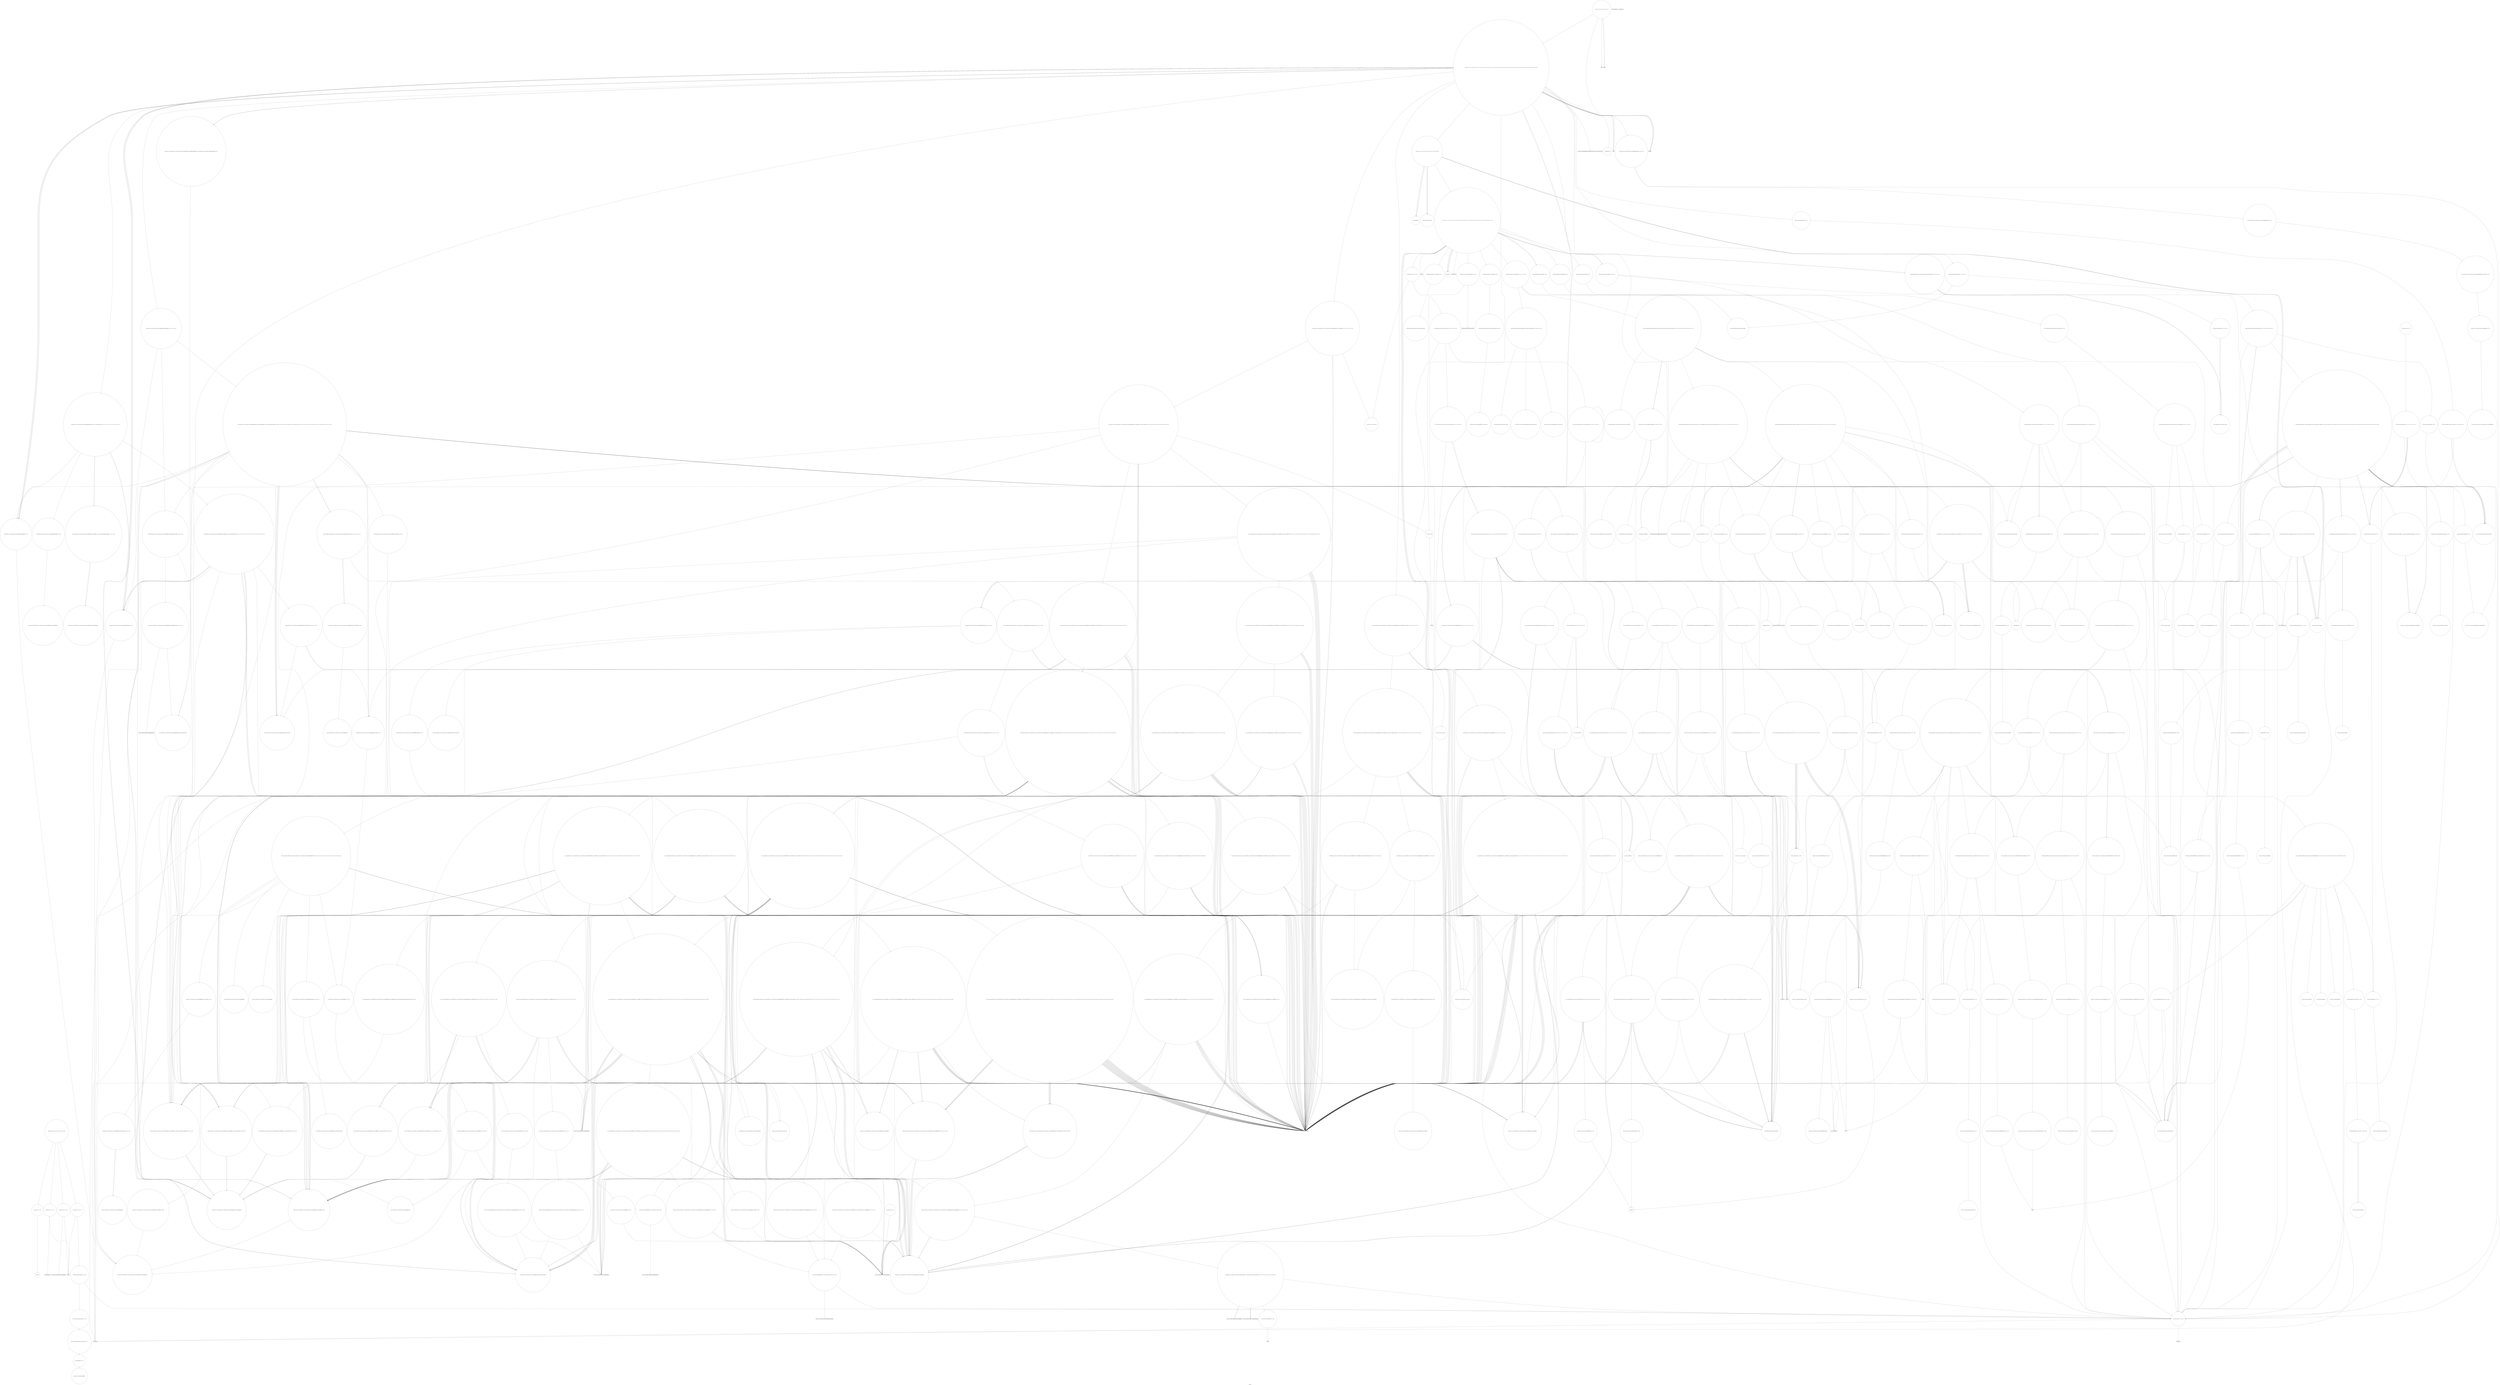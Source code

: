 digraph "Call Graph" {
	label="Call Graph";

	Node0x55b121231230 [shape=record,shape=circle,label="{__cxx_global_var_init|{<s0>1|<s1>2}}"];
	Node0x55b121231230:s0 -> Node0x55b1212312b0[color=black];
	Node0x55b121231230:s1 -> Node0x55b121b1f1e0[color=black];
	Node0x55b121b2b440 [shape=record,shape=Mrecord,label="{_ZNKSt7__cxx1112basic_stringIcSt11char_traitsIcESaIcEE7compareERKS4_}"];
	Node0x55b121b26aa0 [shape=record,shape=circle,label="{_ZN9__gnu_cxx13new_allocatorISt13_Rb_tree_nodeISt4pairIiiEEE9constructIS3_JS3_EEEvPT_DpOT0_|{<s0>364|<s1>365}}"];
	Node0x55b121b26aa0:s0 -> Node0x55b121b25920[color=black];
	Node0x55b121b26aa0:s1 -> Node0x55b121b1f8e0[color=black];
	Node0x55b121b208e0 [shape=record,shape=circle,label="{_ZNSt12_Destroy_auxILb1EE9__destroyIPSt4pairIiiEEEvT_S5_}"];
	Node0x55b121b1f760 [shape=record,shape=circle,label="{_ZN2EvC2Ev}"];
	Node0x55b121b2bb40 [shape=record,shape=circle,label="{_ZSt12__miter_baseIN9__gnu_cxx17__normal_iteratorIPNSt7__cxx1112basic_stringIcSt11char_traitsIcESaIcEEESt6vectorIS7_SaIS7_EEEEET_SD_|{<s0>720}}"];
	Node0x55b121b2bb40:s0 -> Node0x55b121b1f8e0[color=black];
	Node0x55b121b23180 [shape=record,shape=circle,label="{_ZN9__gnu_cxx13new_allocatorINSt7__cxx1112basic_stringIcSt11char_traitsIcESaIcEEEEC2Ev}"];
	Node0x55b121b20fe0 [shape=record,shape=circle,label="{_ZSt13__heap_selectIP2EvN9__gnu_cxx5__ops15_Iter_less_iterEEvT_S5_S5_T0_|{<s0>204|<s1>205|<s2>206}}"];
	Node0x55b121b20fe0:s0 -> Node0x55b121b210e0[color=black];
	Node0x55b121b20fe0:s1 -> Node0x55b121b21160[color=black];
	Node0x55b121b20fe0:s2 -> Node0x55b121b211e0[color=black];
	Node0x55b121b1fe60 [shape=record,shape=circle,label="{_ZNSt3setISt4pairIiiESt4lessIS1_ESaIS1_EE5clearEv|{<s0>54}}"];
	Node0x55b121b1fe60:s0 -> Node0x55b121b26fa0[color=black];
	Node0x55b121b2c240 [shape=record,shape=circle,label="{_ZNKSt6vectorINSt7__cxx1112basic_stringIcSt11char_traitsIcESaIcEEESaIS5_EE6cbeginEv|{<s0>769}}"];
	Node0x55b121b2c240:s0 -> Node0x55b121b2c3c0[color=black];
	Node0x55b121b23880 [shape=record,shape=circle,label="{_ZNSt16allocator_traitsISaINSt7__cxx1112basic_stringIcSt11char_traitsIcESaIcEEEEE9constructIS5_JRKS5_EEEvRS6_PT_DpOT0_|{<s0>388|<s1>389}}"];
	Node0x55b121b23880:s0 -> Node0x55b121b23a00[color=black];
	Node0x55b121b23880:s1 -> Node0x55b121b23980[color=black];
	Node0x55b121b216e0 [shape=record,shape=circle,label="{_ZSt4swapI2EvENSt9enable_ifIXsr6__and_ISt6__not_ISt15__is_tuple_likeIT_EESt21is_move_constructibleIS4_ESt18is_move_assignableIS4_EEE5valueEvE4typeERS4_SD_|{<s0>257|<s1>258|<s2>259|<s3>260|<s4>261|<s5>262}}"];
	Node0x55b121b216e0:s0 -> Node0x55b121b21260[color=black];
	Node0x55b121b216e0:s1 -> Node0x55b121b1f8e0[color=black];
	Node0x55b121b216e0:s2 -> Node0x55b121b21260[color=black];
	Node0x55b121b216e0:s3 -> Node0x55b121b1f8e0[color=black];
	Node0x55b121b216e0:s4 -> Node0x55b121b21260[color=black];
	Node0x55b121b216e0:s5 -> Node0x55b121b1f8e0[color=black];
	Node0x55b121b20560 [shape=record,shape=circle,label="{_ZNSt6vectorINSt7__cxx1112basic_stringIcSt11char_traitsIcESaIcEEESaIS5_EE3endEv|{<s0>108}}"];
	Node0x55b121b20560:s0 -> Node0x55b121b24900[color=black];
	Node0x55b121b2c940 [shape=record,shape=circle,label="{_ZSt7advanceIN9__gnu_cxx17__normal_iteratorIPNSt7__cxx1112basic_stringIcSt11char_traitsIcESaIcEEESt6vectorIS7_SaIS7_EEEElEvRT_T0_|{<s0>821|<s1>822}}"];
	Node0x55b121b2c940:s0 -> Node0x55b121b2cac0[color=black];
	Node0x55b121b2c940:s1 -> Node0x55b121b2cb40[color=black];
	Node0x55b121b23f80 [shape=record,shape=circle,label="{_ZNKSt12_Vector_baseINSt7__cxx1112basic_stringIcSt11char_traitsIcESaIcEEESaIS5_EE19_M_get_Tp_allocatorEv}"];
	Node0x55b121b25620 [shape=record,shape=circle,label="{_ZSt4moveIRSt4pairIiiEEONSt16remove_referenceIT_E4typeEOS4_}"];
	Node0x55b121b21c80 [shape=record,shape=Mrecord,label="{fprintf}"];
	Node0x55b121b2d040 [shape=record,shape=circle,label="{_ZNSt12_Vector_baseISt4pairIiiESaIS1_EE11_M_allocateEm|{<s0>872}}"];
	Node0x55b121b2d040:s0 -> Node0x55b121b2d4c0[color=black];
	Node0x55b121b24680 [shape=record,shape=circle,label="{_ZNKSt13move_iteratorIPNSt7__cxx1112basic_stringIcSt11char_traitsIcESaIcEEEE4baseEv}"];
	Node0x55b121b25d20 [shape=record,shape=circle,label="{_ZNSt4pairIPSt18_Rb_tree_node_baseS1_EC2IRPSt13_Rb_tree_nodeIS_IiiEERS1_Lb1EEEOT_OT0_|{<s0>332|<s1>333}}"];
	Node0x55b121b25d20:s0 -> Node0x55b121b26220[color=black];
	Node0x55b121b25d20:s1 -> Node0x55b121b262a0[color=black];
	Node0x55b121b22380 [shape=record,shape=circle,label="{_ZNSt8_Rb_treeISt4pairIiiES1_St9_IdentityIS1_ESt4lessIS1_ESaIS1_EE8_M_eraseEPSt13_Rb_tree_nodeIS1_E|{<s0>156|<s1>157|<s2>158|<s3>159}}"];
	Node0x55b121b22380:s0 -> Node0x55b121b22500[color=black];
	Node0x55b121b22380:s1 -> Node0x55b121b22380[color=black];
	Node0x55b121b22380:s2 -> Node0x55b121b22580[color=black];
	Node0x55b121b22380:s3 -> Node0x55b121b22600[color=black];
	Node0x55b121b2d740 [shape=record,shape=circle,label="{_ZNSt20__uninitialized_copyILb0EE13__uninit_copyISt13move_iteratorIPSt4pairIiiEES5_EET0_T_S8_S7_|{<s0>891|<s1>892|<s2>893|<s3>894|<s4>895|<s5>896|<s6>897|<s7>898|<s8>899|<s9>900|<s10>901}}"];
	Node0x55b121b2d740:s0 -> Node0x55b121b2d7c0[color=black];
	Node0x55b121b2d740:s1 -> Node0x55b121b2d8c0[color=black];
	Node0x55b121b2d740:s2 -> Node0x55b121b2d940[color=black];
	Node0x55b121b2d740:s3 -> Node0x55b121b2d840[color=black];
	Node0x55b121b2d740:s4 -> Node0x55b121b2d9c0[color=black];
	Node0x55b121b2d740:s5 -> Node0x55b121b22100[color=black];
	Node0x55b121b2d740:s6 -> Node0x55b121b20860[color=black];
	Node0x55b121b2d740:s7 -> Node0x55b121b269a0[color=black];
	Node0x55b121b2d740:s8 -> Node0x55b121b26a20[color=black];
	Node0x55b121b2d740:s9 -> Node0x55b121b24580[color=black];
	Node0x55b121b2d740:s10 -> Node0x55b121b22080[color=black];
	Node0x55b121b24d80 [shape=record,shape=circle,label="{_ZSt11__make_heapIN9__gnu_cxx17__normal_iteratorIPNSt7__cxx1112basic_stringIcSt11char_traitsIcESaIcEEESt6vectorIS7_SaIS7_EEEENS0_5__ops15_Iter_less_iterEEvT_SF_RT0_|{<s0>530|<s1>531|<s2>532|<s3>533|<s4>534|<s5>535|<s6>536|<s7>537|<s8>538|<s9>539|<s10>540|<s11>541|<s12>542|<s13>543}}"];
	Node0x55b121b24d80:s0 -> Node0x55b121b21880[color=black];
	Node0x55b121b24d80:s1 -> Node0x55b121b21880[color=black];
	Node0x55b121b24d80:s2 -> Node0x55b121b2b0c0[color=black];
	Node0x55b121b24d80:s3 -> Node0x55b121b2b140[color=black];
	Node0x55b121b24d80:s4 -> Node0x55b121b25000[color=black];
	Node0x55b121b24d80:s5 -> Node0x55b121b24780[color=black];
	Node0x55b121b24d80:s6 -> Node0x55b121b1f8e0[color=black];
	Node0x55b121b24d80:s7 -> Node0x55b121b25000[color=black];
	Node0x55b121b24d80:s8 -> Node0x55b121b24780[color=black];
	Node0x55b121b24d80:s9 -> Node0x55b121b2b1c0[color=black];
	Node0x55b121b24d80:s10 -> Node0x55b121b1f460[color=black];
	Node0x55b121b24d80:s11 -> Node0x55b121b1f460[color=black];
	Node0x55b121b24d80:s12 -> Node0x55b121b1f460[color=black];
	Node0x55b121b24d80:s13 -> Node0x55b121b1f460[color=black];
	Node0x55b121b26420 [shape=record,shape=circle,label="{_ZNKSt8_Rb_treeISt4pairIiiES1_St9_IdentityIS1_ESt4lessIS1_ESaIS1_EE11_Alloc_nodeclIS1_EEPSt13_Rb_tree_nodeIS1_EOT_|{<s0>342|<s1>343}}"];
	Node0x55b121b26420:s0 -> Node0x55b121b25920[color=black];
	Node0x55b121b26420:s1 -> Node0x55b121b26520[color=black];
	Node0x55b121b22a80 [shape=record,shape=circle,label="{_ZNSt16allocator_traitsISaISt13_Rb_tree_nodeISt4pairIiiEEEE10deallocateERS4_PS3_m|{<s0>173}}"];
	Node0x55b121b22a80:s0 -> Node0x55b121b22b00[color=black];
	Node0x55b1212312b0 [shape=record,shape=Mrecord,label="{_ZNSt8ios_base4InitC1Ev}"];
	Node0x55b121b2b4c0 [shape=record,shape=circle,label="{_ZN9__gnu_cxx17__normal_iteratorIPNSt7__cxx1112basic_stringIcSt11char_traitsIcESaIcEEESt6vectorIS6_SaIS6_EEEmmEv}"];
	Node0x55b121b26b20 [shape=record,shape=circle,label="{_ZSt7forwardISt17_Rb_tree_iteratorISt4pairIiiEEEOT_RNSt16remove_referenceIS4_E4typeE}"];
	Node0x55b121b20960 [shape=record,shape=circle,label="{_ZNSt12_Vector_baseISt4pairIiiESaIS1_EE13_M_deallocateEPS1_m|{<s0>185}}"];
	Node0x55b121b20960:s0 -> Node0x55b121b20a60[color=black];
	Node0x55b121b1f7e0 [shape=record,shape=circle,label="{_Z4doitv|{<s0>17|<s1>18|<s2>19|<s3>20|<s4>21|<s5>22|<s6>23|<s7>24|<s8>25|<s9>26|<s10>27|<s11>28|<s12>29|<s13>30|<s14>31|<s15>32|<s16>33|<s17>34|<s18>35|<s19>36|<s20>37|<s21>38}}"];
	Node0x55b121b1f7e0:s0 -> Node0x55b121b1f860[color=black];
	Node0x55b121b1f7e0:s1 -> Node0x55b121b1f8e0[color=black];
	Node0x55b121b1f7e0:s2 -> Node0x55b121b1f860[color=black];
	Node0x55b121b1f7e0:s3 -> Node0x55b121b1f8e0[color=black];
	Node0x55b121b1f7e0:s4 -> Node0x55b121b1f860[color=black];
	Node0x55b121b1f7e0:s5 -> Node0x55b121b1f8e0[color=black];
	Node0x55b121b1f7e0:s6 -> Node0x55b121b1f860[color=black];
	Node0x55b121b1f7e0:s7 -> Node0x55b121b1f8e0[color=black];
	Node0x55b121b1f7e0:s8 -> Node0x55b121b1f960[color=black];
	Node0x55b121b1f7e0:s9 -> Node0x55b121b1f9e0[color=black];
	Node0x55b121b1f7e0:s10 -> Node0x55b121b1fa60[color=black];
	Node0x55b121b1f7e0:s11 -> Node0x55b121b1fb60[color=black];
	Node0x55b121b1f7e0:s12 -> Node0x55b121b1fae0[color=black];
	Node0x55b121b1f7e0:s13 -> Node0x55b121b1ff60[color=black];
	Node0x55b121b1f7e0:s14 -> Node0x55b121b1fc60[color=black];
	Node0x55b121b1f7e0:s15 -> Node0x55b121b1fce0[color=black];
	Node0x55b121b1f7e0:s16 -> Node0x55b121b1fd60[color=black];
	Node0x55b121b1f7e0:s17 -> Node0x55b121b1fde0[color=black];
	Node0x55b121b1f7e0:s18 -> Node0x55b121b1fde0[color=black];
	Node0x55b121b1f7e0:s19 -> Node0x55b121b1fe60[color=black];
	Node0x55b121b1f7e0:s20 -> Node0x55b121b1fee0[color=black];
	Node0x55b121b1f7e0:s21 -> Node0x55b121b1ff60[color=black];
	Node0x55b121b2bbc0 [shape=record,shape=circle,label="{_ZSt22__copy_move_backward_aILb1EPNSt7__cxx1112basic_stringIcSt11char_traitsIcESaIcEEES6_ET1_T0_S8_S7_|{<s0>721}}"];
	Node0x55b121b2bbc0:s0 -> Node0x55b121b2bcc0[color=black];
	Node0x55b121b23200 [shape=record,shape=circle,label="{_ZSt8_DestroyIPNSt7__cxx1112basic_stringIcSt11char_traitsIcESaIcEEES5_EvT_S7_RSaIT0_E|{<s0>374}}"];
	Node0x55b121b23200:s0 -> Node0x55b121b23380[color=black];
	Node0x55b121b21060 [shape=record,shape=circle,label="{_ZSt11__sort_heapIP2EvN9__gnu_cxx5__ops15_Iter_less_iterEEvT_S5_RT0_|{<s0>207}}"];
	Node0x55b121b21060:s0 -> Node0x55b121b211e0[color=black];
	Node0x55b121b1fee0 [shape=record,shape=Mrecord,label="{__assert_fail}"];
	Node0x55b121b2c2c0 [shape=record,shape=circle,label="{_ZNSt6vectorINSt7__cxx1112basic_stringIcSt11char_traitsIcESaIcEEESaIS5_EE8_M_eraseEN9__gnu_cxx17__normal_iteratorIPS5_S7_EESB_|{<s0>770|<s1>771|<s2>772|<s3>773|<s4>774|<s5>775|<s6>776|<s7>777|<s8>778|<s9>779|<s10>780|<s11>781}}"];
	Node0x55b121b2c2c0:s0 -> Node0x55b121b24a00[color=black];
	Node0x55b121b2c2c0:s1 -> Node0x55b121b20560[color=black];
	Node0x55b121b2c2c0:s2 -> Node0x55b121b24a00[color=black];
	Node0x55b121b2c2c0:s3 -> Node0x55b121b1f8e0[color=black];
	Node0x55b121b2c2c0:s4 -> Node0x55b121b20560[color=black];
	Node0x55b121b2c2c0:s5 -> Node0x55b121b1f8e0[color=black];
	Node0x55b121b2c2c0:s6 -> Node0x55b121b2c440[color=black];
	Node0x55b121b2c2c0:s7 -> Node0x55b121b23c80[color=black];
	Node0x55b121b2c2c0:s8 -> Node0x55b121b20560[color=black];
	Node0x55b121b2c2c0:s9 -> Node0x55b121b21880[color=black];
	Node0x55b121b2c2c0:s10 -> Node0x55b121b2c4c0[color=black];
	Node0x55b121b2c2c0:s11 -> Node0x55b121b1f8e0[color=black];
	Node0x55b121b23900 [shape=record,shape=circle,label="{_ZNSt6vectorINSt7__cxx1112basic_stringIcSt11char_traitsIcESaIcEEESaIS5_EE17_M_realloc_insertIJRKS5_EEEvN9__gnu_cxx17__normal_iteratorIPS5_S7_EEDpOT_|{<s0>390|<s1>391|<s2>392|<s3>393|<s4>394|<s5>395|<s6>396|<s7>397|<s8>398|<s9>399|<s10>400|<s11>401|<s12>402|<s13>403|<s14>404|<s15>405|<s16>406|<s17>407|<s18>408|<s19>409|<s20>410|<s21>411|<s22>412}}"];
	Node0x55b121b23900:s0 -> Node0x55b121b23b00[color=black];
	Node0x55b121b23900:s1 -> Node0x55b121b204e0[color=black];
	Node0x55b121b23900:s2 -> Node0x55b121b21880[color=black];
	Node0x55b121b23900:s3 -> Node0x55b121b23b80[color=black];
	Node0x55b121b23900:s4 -> Node0x55b121b23a00[color=black];
	Node0x55b121b23900:s5 -> Node0x55b121b23880[color=black];
	Node0x55b121b23900:s6 -> Node0x55b121b23c80[color=black];
	Node0x55b121b23900:s7 -> Node0x55b121b23280[color=black];
	Node0x55b121b23900:s8 -> Node0x55b121b23c00[color=black];
	Node0x55b121b23900:s9 -> Node0x55b121b23c80[color=black];
	Node0x55b121b23900:s10 -> Node0x55b121b23280[color=black];
	Node0x55b121b23900:s11 -> Node0x55b121b23c00[color=black];
	Node0x55b121b23900:s12 -> Node0x55b121b22100[color=black];
	Node0x55b121b23900:s13 -> Node0x55b121b23d00[color=black];
	Node0x55b121b23900:s14 -> Node0x55b121b26a20[color=black];
	Node0x55b121b23900:s15 -> Node0x55b121b23280[color=black];
	Node0x55b121b23900:s16 -> Node0x55b121b23200[color=black];
	Node0x55b121b23900:s17 -> Node0x55b121b23580[color=black];
	Node0x55b121b23900:s18 -> Node0x55b121b269a0[color=black];
	Node0x55b121b23900:s19 -> Node0x55b121b23280[color=black];
	Node0x55b121b23900:s20 -> Node0x55b121b23200[color=black];
	Node0x55b121b23900:s21 -> Node0x55b121b23580[color=black];
	Node0x55b121b23900:s22 -> Node0x55b121b22080[color=black];
	Node0x55b121b21760 [shape=record,shape=Mrecord,label="{llvm.ctlz.i64}"];
	Node0x55b121b205e0 [shape=record,shape=circle,label="{_ZNSt6vectorINSt7__cxx1112basic_stringIcSt11char_traitsIcESaIcEEESaIS5_EE5eraseEN9__gnu_cxx17__normal_iteratorIPKS5_S7_EESC_|{<s0>109|<s1>110|<s2>111|<s3>112|<s4>113|<s5>114|<s6>115}}"];
	Node0x55b121b205e0:s0 -> Node0x55b121b204e0[color=black];
	Node0x55b121b205e0:s1 -> Node0x55b121b2c240[color=black];
	Node0x55b121b205e0:s2 -> Node0x55b121b2c340[color=black];
	Node0x55b121b205e0:s3 -> Node0x55b121b2b0c0[color=black];
	Node0x55b121b205e0:s4 -> Node0x55b121b2c340[color=black];
	Node0x55b121b205e0:s5 -> Node0x55b121b2b0c0[color=black];
	Node0x55b121b205e0:s6 -> Node0x55b121b2c2c0[color=black];
	Node0x55b121b2c9c0 [shape=record,shape=circle,label="{_ZNK9__gnu_cxx5__ops14_Iter_less_valclINS_17__normal_iteratorIPNSt7__cxx1112basic_stringIcSt11char_traitsIcESaIcEEESt6vectorIS9_SaIS9_EEEEKS9_EEbT_RT0_|{<s0>823|<s1>824}}"];
	Node0x55b121b2c9c0:s0 -> Node0x55b121b2b140[color=black];
	Node0x55b121b2c9c0:s1 -> Node0x55b121b2b3c0[color=black];
	Node0x55b121b24000 [shape=record,shape=circle,label="{_ZNK9__gnu_cxx13new_allocatorINSt7__cxx1112basic_stringIcSt11char_traitsIcESaIcEEEE8max_sizeEv}"];
	Node0x55b121b256a0 [shape=record,shape=circle,label="{_ZNSt4pairISt23_Rb_tree_const_iteratorIS_IiiEEbEC2IRSt17_Rb_tree_iteratorIS1_ERbLb1EEEOT_OT0_|{<s0>299|<s1>300|<s2>301}}"];
	Node0x55b121b256a0:s0 -> Node0x55b121b26c20[color=black];
	Node0x55b121b256a0:s1 -> Node0x55b121b26ca0[color=black];
	Node0x55b121b256a0:s2 -> Node0x55b121b26d20[color=black];
	Node0x55b121b21d00 [shape=record,shape=circle,label="{_ZNSt8_Rb_treeISt4pairIiiES1_St9_IdentityIS1_ESt4lessIS1_ESaIS1_EEC2Ev|{<s0>140}}"];
	Node0x55b121b21d00:s0 -> Node0x55b121b21d80[color=black];
	Node0x55b121b2d0c0 [shape=record,shape=circle,label="{_ZSt34__uninitialized_move_if_noexcept_aIPSt4pairIiiES2_SaIS1_EET0_T_S5_S4_RT1_|{<s0>873|<s1>874|<s2>875}}"];
	Node0x55b121b2d0c0:s0 -> Node0x55b121b2d640[color=black];
	Node0x55b121b2d0c0:s1 -> Node0x55b121b2d640[color=black];
	Node0x55b121b2d0c0:s2 -> Node0x55b121b2d5c0[color=black];
	Node0x55b121b24700 [shape=record,shape=circle,label="{_ZSt7forwardINSt7__cxx1112basic_stringIcSt11char_traitsIcESaIcEEEEOT_RNSt16remove_referenceIS6_E4typeE}"];
	Node0x55b121b25da0 [shape=record,shape=circle,label="{_ZNSt17_Rb_tree_iteratorISt4pairIiiEEmmEv|{<s0>334}}"];
	Node0x55b121b25da0:s0 -> Node0x55b121b26320[color=black];
	Node0x55b121b22400 [shape=record,shape=circle,label="{_ZNSt8_Rb_treeISt4pairIiiES1_St9_IdentityIS1_ESt4lessIS1_ESaIS1_EE8_M_beginEv}"];
	Node0x55b121b2d7c0 [shape=record,shape=circle,label="{_ZStneIPSt4pairIiiEEbRKSt13move_iteratorIT_ES7_|{<s0>902}}"];
	Node0x55b121b2d7c0:s0 -> Node0x55b121b2da40[color=black];
	Node0x55b121b24e00 [shape=record,shape=circle,label="{_ZN9__gnu_cxxltIPNSt7__cxx1112basic_stringIcSt11char_traitsIcESaIcEEESt6vectorIS6_SaIS6_EEEEbRKNS_17__normal_iteratorIT_T0_EESG_|{<s0>544|<s1>545}}"];
	Node0x55b121b24e00:s0 -> Node0x55b121b23c80[color=black];
	Node0x55b121b24e00:s1 -> Node0x55b121b23c80[color=black];
	Node0x55b121b264a0 [shape=record,shape=Mrecord,label="{_ZSt29_Rb_tree_insert_and_rebalancebPSt18_Rb_tree_node_baseS0_RS_}"];
	Node0x55b121b22b00 [shape=record,shape=circle,label="{_ZN9__gnu_cxx13new_allocatorISt13_Rb_tree_nodeISt4pairIiiEEE10deallocateEPS4_m|{<s0>174}}"];
	Node0x55b121b22b00:s0 -> Node0x55b121b22b80[color=black];
	Node0x55b121b1f160 [shape=record,shape=Mrecord,label="{_ZNSt8ios_base4InitD1Ev}"];
	Node0x55b121b2b540 [shape=record,shape=circle,label="{_ZSt22__move_median_to_firstIN9__gnu_cxx17__normal_iteratorIPNSt7__cxx1112basic_stringIcSt11char_traitsIcESaIcEEESt6vectorIS7_SaIS7_EEEENS0_5__ops15_Iter_less_iterEEvT_SF_SF_SF_T0_|{<s0>605|<s1>606|<s2>607|<s3>608|<s4>609|<s5>610|<s6>611|<s7>612|<s8>613|<s9>614|<s10>615|<s11>616|<s12>617|<s13>618|<s14>619|<s15>620|<s16>621|<s17>622|<s18>623|<s19>624|<s20>625|<s21>626|<s22>627|<s23>628|<s24>629|<s25>630|<s26>631|<s27>632|<s28>633|<s29>634|<s30>635|<s31>636|<s32>637}}"];
	Node0x55b121b2b540:s0 -> Node0x55b121b1f8e0[color=black];
	Node0x55b121b2b540:s1 -> Node0x55b121b1f8e0[color=black];
	Node0x55b121b2b540:s2 -> Node0x55b121b24e80[color=black];
	Node0x55b121b2b540:s3 -> Node0x55b121b1f8e0[color=black];
	Node0x55b121b2b540:s4 -> Node0x55b121b1f8e0[color=black];
	Node0x55b121b2b540:s5 -> Node0x55b121b24e80[color=black];
	Node0x55b121b2b540:s6 -> Node0x55b121b1f8e0[color=black];
	Node0x55b121b2b540:s7 -> Node0x55b121b1f8e0[color=black];
	Node0x55b121b2b540:s8 -> Node0x55b121b2b6c0[color=black];
	Node0x55b121b2b540:s9 -> Node0x55b121b1f8e0[color=black];
	Node0x55b121b2b540:s10 -> Node0x55b121b1f8e0[color=black];
	Node0x55b121b2b540:s11 -> Node0x55b121b24e80[color=black];
	Node0x55b121b2b540:s12 -> Node0x55b121b1f8e0[color=black];
	Node0x55b121b2b540:s13 -> Node0x55b121b1f8e0[color=black];
	Node0x55b121b2b540:s14 -> Node0x55b121b2b6c0[color=black];
	Node0x55b121b2b540:s15 -> Node0x55b121b1f8e0[color=black];
	Node0x55b121b2b540:s16 -> Node0x55b121b1f8e0[color=black];
	Node0x55b121b2b540:s17 -> Node0x55b121b2b6c0[color=black];
	Node0x55b121b2b540:s18 -> Node0x55b121b1f8e0[color=black];
	Node0x55b121b2b540:s19 -> Node0x55b121b1f8e0[color=black];
	Node0x55b121b2b540:s20 -> Node0x55b121b24e80[color=black];
	Node0x55b121b2b540:s21 -> Node0x55b121b1f8e0[color=black];
	Node0x55b121b2b540:s22 -> Node0x55b121b1f8e0[color=black];
	Node0x55b121b2b540:s23 -> Node0x55b121b2b6c0[color=black];
	Node0x55b121b2b540:s24 -> Node0x55b121b1f8e0[color=black];
	Node0x55b121b2b540:s25 -> Node0x55b121b1f8e0[color=black];
	Node0x55b121b2b540:s26 -> Node0x55b121b24e80[color=black];
	Node0x55b121b2b540:s27 -> Node0x55b121b1f8e0[color=black];
	Node0x55b121b2b540:s28 -> Node0x55b121b1f8e0[color=black];
	Node0x55b121b2b540:s29 -> Node0x55b121b2b6c0[color=black];
	Node0x55b121b2b540:s30 -> Node0x55b121b1f8e0[color=black];
	Node0x55b121b2b540:s31 -> Node0x55b121b1f8e0[color=black];
	Node0x55b121b2b540:s32 -> Node0x55b121b2b6c0[color=black];
	Node0x55b121b26ba0 [shape=record,shape=circle,label="{_ZSt7forwardIbEOT_RNSt16remove_referenceIS0_E4typeE}"];
	Node0x55b121b209e0 [shape=record,shape=circle,label="{_ZNSt12_Vector_baseISt4pairIiiESaIS1_EE12_Vector_implD2Ev|{<s0>186}}"];
	Node0x55b121b209e0:s0 -> Node0x55b121b20b60[color=black];
	Node0x55b121b1f860 [shape=record,shape=circle,label="{_ZN2EvC2Eiii}"];
	Node0x55b121b2bc40 [shape=record,shape=circle,label="{_ZSt12__niter_baseIPNSt7__cxx1112basic_stringIcSt11char_traitsIcESaIcEEESt6vectorIS5_SaIS5_EEET_N9__gnu_cxx17__normal_iteratorISA_T0_EE|{<s0>722}}"];
	Node0x55b121b2bc40:s0 -> Node0x55b121b23c80[color=black];
	Node0x55b121b23280 [shape=record,shape=circle,label="{_ZNSt12_Vector_baseINSt7__cxx1112basic_stringIcSt11char_traitsIcESaIcEEESaIS5_EE19_M_get_Tp_allocatorEv}"];
	Node0x55b121b210e0 [shape=record,shape=circle,label="{_ZSt11__make_heapIP2EvN9__gnu_cxx5__ops15_Iter_less_iterEEvT_S5_RT0_|{<s0>208|<s1>209|<s2>210|<s3>211|<s4>212|<s5>213}}"];
	Node0x55b121b210e0:s0 -> Node0x55b121b21260[color=black];
	Node0x55b121b210e0:s1 -> Node0x55b121b1f8e0[color=black];
	Node0x55b121b210e0:s2 -> Node0x55b121b21260[color=black];
	Node0x55b121b210e0:s3 -> Node0x55b121b1f8e0[color=black];
	Node0x55b121b210e0:s4 -> Node0x55b121b1f8e0[color=black];
	Node0x55b121b210e0:s5 -> Node0x55b121b212e0[color=black];
	Node0x55b121b1ff60 [shape=record,shape=circle,label="{_ZNSt3setISt4pairIiiESt4lessIS1_ESaIS1_EED2Ev|{<s0>55}}"];
	Node0x55b121b1ff60:s0 -> Node0x55b121b22300[color=black];
	Node0x55b121b2c340 [shape=record,shape=circle,label="{_ZN9__gnu_cxxmiIPKNSt7__cxx1112basic_stringIcSt11char_traitsIcESaIcEEESt6vectorIS6_SaIS6_EEEENS_17__normal_iteratorIT_T0_E15difference_typeERKSF_SI_|{<s0>782|<s1>783}}"];
	Node0x55b121b2c340:s0 -> Node0x55b121b2c6c0[color=black];
	Node0x55b121b2c340:s1 -> Node0x55b121b2c6c0[color=black];
	Node0x55b121b23980 [shape=record,shape=circle,label="{_ZN9__gnu_cxx13new_allocatorINSt7__cxx1112basic_stringIcSt11char_traitsIcESaIcEEEE9constructIS6_JRKS6_EEEvPT_DpOT0_|{<s0>413|<s1>414}}"];
	Node0x55b121b23980:s0 -> Node0x55b121b23a00[color=black];
	Node0x55b121b23980:s1 -> Node0x55b121b23a80[color=black];
	Node0x55b121b217e0 [shape=record,shape=circle,label="{_ZSt16__insertion_sortIP2EvN9__gnu_cxx5__ops15_Iter_less_iterEEvT_S5_T0_|{<s0>263|<s1>264|<s2>265|<s3>266|<s4>267|<s5>268|<s6>269|<s7>270}}"];
	Node0x55b121b217e0:s0 -> Node0x55b121b21160[color=black];
	Node0x55b121b217e0:s1 -> Node0x55b121b21260[color=black];
	Node0x55b121b217e0:s2 -> Node0x55b121b1f8e0[color=black];
	Node0x55b121b217e0:s3 -> Node0x55b121b25120[color=black];
	Node0x55b121b217e0:s4 -> Node0x55b121b21260[color=black];
	Node0x55b121b217e0:s5 -> Node0x55b121b1f8e0[color=black];
	Node0x55b121b217e0:s6 -> Node0x55b121b25220[color=black];
	Node0x55b121b217e0:s7 -> Node0x55b121b251a0[color=black];
	Node0x55b121b20660 [shape=record,shape=circle,label="{_ZSt6uniqueIN9__gnu_cxx17__normal_iteratorIPNSt7__cxx1112basic_stringIcSt11char_traitsIcESaIcEEESt6vectorIS7_SaIS7_EEEEET_SD_SD_|{<s0>116|<s1>117|<s2>118|<s3>119}}"];
	Node0x55b121b20660:s0 -> Node0x55b121b1f8e0[color=black];
	Node0x55b121b20660:s1 -> Node0x55b121b1f8e0[color=black];
	Node0x55b121b20660:s2 -> Node0x55b121b2be40[color=black];
	Node0x55b121b20660:s3 -> Node0x55b121b2bdc0[color=black];
	Node0x55b121b2ca40 [shape=record,shape=circle,label="{_ZSt10__distanceIN9__gnu_cxx17__normal_iteratorIPNSt7__cxx1112basic_stringIcSt11char_traitsIcESaIcEEESt6vectorIS7_SaIS7_EEEEENSt15iterator_traitsIT_E15difference_typeESE_SE_St26random_access_iterator_tag|{<s0>825}}"];
	Node0x55b121b2ca40:s0 -> Node0x55b121b21880[color=black];
	Node0x55b121b24080 [shape=record,shape=circle,label="{_ZNSt16allocator_traitsISaINSt7__cxx1112basic_stringIcSt11char_traitsIcESaIcEEEEE8allocateERS6_m|{<s0>432}}"];
	Node0x55b121b24080:s0 -> Node0x55b121b24100[color=black];
	Node0x55b121b25720 [shape=record,shape=circle,label="{_ZNSt8_Rb_treeISt4pairIiiES1_St9_IdentityIS1_ESt4lessIS1_ESaIS1_EE24_M_get_insert_unique_posERKS1_|{<s0>302|<s1>303|<s2>304|<s3>305|<s4>306|<s5>307|<s6>308|<s7>309|<s8>310|<s9>311|<s10>312|<s11>313|<s12>314|<s13>315|<s14>316}}"];
	Node0x55b121b25720:s0 -> Node0x55b121b22400[color=black];
	Node0x55b121b25720:s1 -> Node0x55b121b25aa0[color=black];
	Node0x55b121b25720:s2 -> Node0x55b121b25ba0[color=black];
	Node0x55b121b25720:s3 -> Node0x55b121b25b20[color=black];
	Node0x55b121b25720:s4 -> Node0x55b121b22580[color=black];
	Node0x55b121b25720:s5 -> Node0x55b121b22500[color=black];
	Node0x55b121b25720:s6 -> Node0x55b121b25a20[color=black];
	Node0x55b121b25720:s7 -> Node0x55b121b25ca0[color=black];
	Node0x55b121b25720:s8 -> Node0x55b121b25c20[color=black];
	Node0x55b121b25720:s9 -> Node0x55b121b25d20[color=black];
	Node0x55b121b25720:s10 -> Node0x55b121b25da0[color=black];
	Node0x55b121b25720:s11 -> Node0x55b121b25e20[color=black];
	Node0x55b121b25720:s12 -> Node0x55b121b25b20[color=black];
	Node0x55b121b25720:s13 -> Node0x55b121b25d20[color=black];
	Node0x55b121b25720:s14 -> Node0x55b121b25ea0[color=black];
	Node0x55b121b21d80 [shape=record,shape=circle,label="{_ZNSt8_Rb_treeISt4pairIiiES1_St9_IdentityIS1_ESt4lessIS1_ESaIS1_EE13_Rb_tree_implIS5_Lb1EEC2Ev|{<s0>141|<s1>142|<s2>143}}"];
	Node0x55b121b21d80:s0 -> Node0x55b121b21e00[color=black];
	Node0x55b121b21d80:s1 -> Node0x55b121b21e80[color=black];
	Node0x55b121b21d80:s2 -> Node0x55b121b21f00[color=black];
	Node0x55b121b2d140 [shape=record,shape=circle,label="{_ZNK9__gnu_cxx17__normal_iteratorIPSt4pairIiiESt6vectorIS2_SaIS2_EEE4baseEv}"];
	Node0x55b121b24780 [shape=record,shape=Mrecord,label="{_ZNSt7__cxx1112basic_stringIcSt11char_traitsIcESaIcEEC1EOS4_}"];
	Node0x55b121b25e20 [shape=record,shape=circle,label="{_ZNSt8_Rb_treeISt4pairIiiES1_St9_IdentityIS1_ESt4lessIS1_ESaIS1_EE6_S_keyEPKSt18_Rb_tree_node_base|{<s0>335|<s1>336}}"];
	Node0x55b121b25e20:s0 -> Node0x55b121b263a0[color=black];
	Node0x55b121b25e20:s1 -> Node0x55b121b25fa0[color=black];
	Node0x55b121b22480 [shape=record,shape=circle,label="{_ZNSt8_Rb_treeISt4pairIiiES1_St9_IdentityIS1_ESt4lessIS1_ESaIS1_EE13_Rb_tree_implIS5_Lb1EED2Ev|{<s0>160}}"];
	Node0x55b121b22480:s0 -> Node0x55b121b22c00[color=black];
	Node0x55b121b2d840 [shape=record,shape=circle,label="{_ZSt10_ConstructISt4pairIiiEJS1_EEvPT_DpOT0_|{<s0>903|<s1>904}}"];
	Node0x55b121b2d840:s0 -> Node0x55b121b25920[color=black];
	Node0x55b121b2d840:s1 -> Node0x55b121b1f8e0[color=black];
	Node0x55b121b24e80 [shape=record,shape=circle,label="{_ZNK9__gnu_cxx5__ops15_Iter_less_iterclINS_17__normal_iteratorIPNSt7__cxx1112basic_stringIcSt11char_traitsIcESaIcEEESt6vectorIS9_SaIS9_EEEESE_EEbT_T0_|{<s0>546|<s1>547|<s2>548}}"];
	Node0x55b121b24e80:s0 -> Node0x55b121b2b140[color=black];
	Node0x55b121b24e80:s1 -> Node0x55b121b2b140[color=black];
	Node0x55b121b24e80:s2 -> Node0x55b121b2b3c0[color=black];
	Node0x55b121b26520 [shape=record,shape=circle,label="{_ZNSt8_Rb_treeISt4pairIiiES1_St9_IdentityIS1_ESt4lessIS1_ESaIS1_EE14_M_create_nodeIJS1_EEEPSt13_Rb_tree_nodeIS1_EDpOT_|{<s0>344|<s1>345|<s2>346}}"];
	Node0x55b121b26520:s0 -> Node0x55b121b265a0[color=black];
	Node0x55b121b26520:s1 -> Node0x55b121b25920[color=black];
	Node0x55b121b26520:s2 -> Node0x55b121b26620[color=black];
	Node0x55b121b22b80 [shape=record,shape=Mrecord,label="{_ZdlPv}"];
	Node0x55b121b1f1e0 [shape=record,shape=Mrecord,label="{__cxa_atexit}"];
	Node0x55b121b2b5c0 [shape=record,shape=circle,label="{_ZNK9__gnu_cxx17__normal_iteratorIPNSt7__cxx1112basic_stringIcSt11char_traitsIcESaIcEEESt6vectorIS6_SaIS6_EEEmiEl|{<s0>638}}"];
	Node0x55b121b2b5c0:s0 -> Node0x55b121b24900[color=black];
	Node0x55b121b26c20 [shape=record,shape=circle,label="{_ZSt7forwardIRSt17_Rb_tree_iteratorISt4pairIiiEEEOT_RNSt16remove_referenceIS5_E4typeE}"];
	Node0x55b121b20a60 [shape=record,shape=circle,label="{_ZNSt16allocator_traitsISaISt4pairIiiEEE10deallocateERS2_PS1_m|{<s0>187}}"];
	Node0x55b121b20a60:s0 -> Node0x55b121b20ae0[color=black];
	Node0x55b121b1f8e0 [shape=record,shape=Mrecord,label="{llvm.memcpy.p0i8.p0i8.i64}"];
	Node0x55b121b2bcc0 [shape=record,shape=circle,label="{_ZNSt20__copy_move_backwardILb1ELb0ESt26random_access_iterator_tagE13__copy_move_bIPNSt7__cxx1112basic_stringIcSt11char_traitsIcESaIcEEES9_EET0_T_SB_SA_|{<s0>723|<s1>724}}"];
	Node0x55b121b2bcc0:s0 -> Node0x55b121b25000[color=black];
	Node0x55b121b2bcc0:s1 -> Node0x55b121b2b240[color=black];
	Node0x55b121b23300 [shape=record,shape=circle,label="{_ZNSt12_Vector_baseINSt7__cxx1112basic_stringIcSt11char_traitsIcESaIcEEESaIS5_EED2Ev|{<s0>375|<s1>376|<s2>377|<s3>378}}"];
	Node0x55b121b23300:s0 -> Node0x55b121b23580[color=black];
	Node0x55b121b23300:s1 -> Node0x55b121b23600[color=black];
	Node0x55b121b23300:s2 -> Node0x55b121b23600[color=black];
	Node0x55b121b23300:s3 -> Node0x55b121b22080[color=black];
	Node0x55b121b21160 [shape=record,shape=circle,label="{_ZNK9__gnu_cxx5__ops15_Iter_less_iterclIP2EvS4_EEbT_T0_|{<s0>214}}"];
	Node0x55b121b21160:s0 -> Node0x55b121b1f260[color=black];
	Node0x55b121b1ffe0 [shape=record,shape=circle,label="{_Z4doitiii|{<s0>56|<s1>57|<s2>58|<s3>59|<s4>60|<s5>61|<s6>62|<s7>63|<s8>64|<s9>65}}"];
	Node0x55b121b1ffe0:s0 -> Node0x55b121b20060[color=black];
	Node0x55b121b1ffe0:s1 -> Node0x55b121b200e0[color=black];
	Node0x55b121b1ffe0:s2 -> Node0x55b121b20160[color=black];
	Node0x55b121b1ffe0:s3 -> Node0x55b121b20060[color=black];
	Node0x55b121b1ffe0:s4 -> Node0x55b121b200e0[color=black];
	Node0x55b121b1ffe0:s5 -> Node0x55b121b20160[color=black];
	Node0x55b121b1ffe0:s6 -> Node0x55b121b20060[color=black];
	Node0x55b121b1ffe0:s7 -> Node0x55b121b200e0[color=black];
	Node0x55b121b1ffe0:s8 -> Node0x55b121b20160[color=black];
	Node0x55b121b1ffe0:s9 -> Node0x55b121b1f7e0[color=black];
	Node0x55b121b2c3c0 [shape=record,shape=circle,label="{_ZN9__gnu_cxx17__normal_iteratorIPKNSt7__cxx1112basic_stringIcSt11char_traitsIcESaIcEEESt6vectorIS6_SaIS6_EEEC2ERKS8_}"];
	Node0x55b121b23a00 [shape=record,shape=circle,label="{_ZSt7forwardIRKNSt7__cxx1112basic_stringIcSt11char_traitsIcESaIcEEEEOT_RNSt16remove_referenceIS8_E4typeE}"];
	Node0x55b121b250a0 [shape=record,shape=circle,label="{_ZSt26__unguarded_insertion_sortIP2EvN9__gnu_cxx5__ops15_Iter_less_iterEEvT_S5_T0_|{<s0>271|<s1>272}}"];
	Node0x55b121b250a0:s0 -> Node0x55b121b25220[color=black];
	Node0x55b121b250a0:s1 -> Node0x55b121b251a0[color=black];
	Node0x55b121b206e0 [shape=record,shape=circle,label="{_ZN9__gnu_cxx17__normal_iteratorIPKNSt7__cxx1112basic_stringIcSt11char_traitsIcESaIcEEESt6vectorIS6_SaIS6_EEEC2IPS6_EERKNS0_IT_NS_11__enable_ifIXsr3std10__are_sameISF_SE_EE7__valueESB_E6__typeEEE|{<s0>120}}"];
	Node0x55b121b206e0:s0 -> Node0x55b121b23c80[color=black];
	Node0x55b121b2cac0 [shape=record,shape=circle,label="{_ZSt19__iterator_categoryIN9__gnu_cxx17__normal_iteratorIPNSt7__cxx1112basic_stringIcSt11char_traitsIcESaIcEEESt6vectorIS7_SaIS7_EEEEENSt15iterator_traitsIT_E17iterator_categoryERKSE_}"];
	Node0x55b121b24100 [shape=record,shape=circle,label="{_ZN9__gnu_cxx13new_allocatorINSt7__cxx1112basic_stringIcSt11char_traitsIcESaIcEEEE8allocateEmPKv|{<s0>433|<s1>434|<s2>435}}"];
	Node0x55b121b24100:s0 -> Node0x55b121b24000[color=black];
	Node0x55b121b24100:s1 -> Node0x55b121b26820[color=black];
	Node0x55b121b24100:s2 -> Node0x55b121b268a0[color=black];
	Node0x55b121b257a0 [shape=record,shape=circle,label="{_ZNKSt9_IdentityISt4pairIiiEEclERS1_}"];
	Node0x55b121b21e00 [shape=record,shape=circle,label="{_ZNSaISt13_Rb_tree_nodeISt4pairIiiEEEC2Ev|{<s0>144}}"];
	Node0x55b121b21e00:s0 -> Node0x55b121b21f80[color=black];
	Node0x55b121b2d1c0 [shape=record,shape=circle,label="{_ZNSt16allocator_traitsISaISt4pairIiiEEE7destroyIS1_EEvRS2_PT_|{<s0>876}}"];
	Node0x55b121b2d1c0:s0 -> Node0x55b121b2dbc0[color=black];
	Node0x55b121b24800 [shape=record,shape=circle,label="{_ZNSt13move_iteratorIPNSt7__cxx1112basic_stringIcSt11char_traitsIcESaIcEEEEC2ES6_}"];
	Node0x55b121b25ea0 [shape=record,shape=circle,label="{_ZNSt4pairIPSt18_Rb_tree_node_baseS1_EC2IRS1_Lb1EEEOT_RKS1_|{<s0>337}}"];
	Node0x55b121b25ea0:s0 -> Node0x55b121b262a0[color=black];
	Node0x55b121b22500 [shape=record,shape=circle,label="{_ZNSt8_Rb_treeISt4pairIiiES1_St9_IdentityIS1_ESt4lessIS1_ESaIS1_EE8_S_rightEPSt18_Rb_tree_node_base}"];
	Node0x55b121b2d8c0 [shape=record,shape=circle,label="{_ZSt11__addressofISt4pairIiiEEPT_RS2_}"];
	Node0x55b121b24f00 [shape=record,shape=circle,label="{_ZSt10__pop_heapIN9__gnu_cxx17__normal_iteratorIPNSt7__cxx1112basic_stringIcSt11char_traitsIcESaIcEEESt6vectorIS7_SaIS7_EEEENS0_5__ops15_Iter_less_iterEEvT_SF_SF_RT0_|{<s0>549|<s1>550|<s2>551|<s3>552|<s4>553|<s5>554|<s6>555|<s7>556|<s8>557|<s9>558|<s10>559|<s11>560|<s12>561|<s13>562|<s14>563|<s15>564}}"];
	Node0x55b121b24f00:s0 -> Node0x55b121b2b140[color=black];
	Node0x55b121b24f00:s1 -> Node0x55b121b25000[color=black];
	Node0x55b121b24f00:s2 -> Node0x55b121b24780[color=black];
	Node0x55b121b24f00:s3 -> Node0x55b121b2b140[color=black];
	Node0x55b121b24f00:s4 -> Node0x55b121b25000[color=black];
	Node0x55b121b24f00:s5 -> Node0x55b121b2b140[color=black];
	Node0x55b121b24f00:s6 -> Node0x55b121b2b240[color=black];
	Node0x55b121b24f00:s7 -> Node0x55b121b1f8e0[color=black];
	Node0x55b121b24f00:s8 -> Node0x55b121b21880[color=black];
	Node0x55b121b24f00:s9 -> Node0x55b121b25000[color=black];
	Node0x55b121b24f00:s10 -> Node0x55b121b24780[color=black];
	Node0x55b121b24f00:s11 -> Node0x55b121b2b1c0[color=black];
	Node0x55b121b24f00:s12 -> Node0x55b121b1f460[color=black];
	Node0x55b121b24f00:s13 -> Node0x55b121b1f460[color=black];
	Node0x55b121b24f00:s14 -> Node0x55b121b1f460[color=black];
	Node0x55b121b24f00:s15 -> Node0x55b121b1f460[color=black];
	Node0x55b121b265a0 [shape=record,shape=circle,label="{_ZNSt8_Rb_treeISt4pairIiiES1_St9_IdentityIS1_ESt4lessIS1_ESaIS1_EE11_M_get_nodeEv|{<s0>347|<s1>348}}"];
	Node0x55b121b265a0:s0 -> Node0x55b121b22800[color=black];
	Node0x55b121b265a0:s1 -> Node0x55b121b266a0[color=black];
	Node0x55b121b22c00 [shape=record,shape=circle,label="{_ZNSaISt13_Rb_tree_nodeISt4pairIiiEEED2Ev|{<s0>175}}"];
	Node0x55b121b22c00:s0 -> Node0x55b121b22c80[color=black];
	Node0x55b121b1f260 [shape=record,shape=circle,label="{_ZltRK2EvS1_}"];
	Node0x55b121b2b640 [shape=record,shape=circle,label="{_ZSt21__unguarded_partitionIN9__gnu_cxx17__normal_iteratorIPNSt7__cxx1112basic_stringIcSt11char_traitsIcESaIcEEESt6vectorIS7_SaIS7_EEEENS0_5__ops15_Iter_less_iterEET_SF_SF_SF_T0_|{<s0>639|<s1>640|<s2>641|<s3>642|<s4>643|<s5>644|<s6>645|<s7>646|<s8>647|<s9>648|<s10>649|<s11>650|<s12>651|<s13>652|<s14>653}}"];
	Node0x55b121b2b640:s0 -> Node0x55b121b1f8e0[color=black];
	Node0x55b121b2b640:s1 -> Node0x55b121b1f8e0[color=black];
	Node0x55b121b2b640:s2 -> Node0x55b121b24e80[color=black];
	Node0x55b121b2b640:s3 -> Node0x55b121b24f80[color=black];
	Node0x55b121b2b640:s4 -> Node0x55b121b2b4c0[color=black];
	Node0x55b121b2b640:s5 -> Node0x55b121b1f8e0[color=black];
	Node0x55b121b2b640:s6 -> Node0x55b121b1f8e0[color=black];
	Node0x55b121b2b640:s7 -> Node0x55b121b24e80[color=black];
	Node0x55b121b2b640:s8 -> Node0x55b121b2b4c0[color=black];
	Node0x55b121b2b640:s9 -> Node0x55b121b24e00[color=black];
	Node0x55b121b2b640:s10 -> Node0x55b121b1f8e0[color=black];
	Node0x55b121b2b640:s11 -> Node0x55b121b1f8e0[color=black];
	Node0x55b121b2b640:s12 -> Node0x55b121b1f8e0[color=black];
	Node0x55b121b2b640:s13 -> Node0x55b121b2b6c0[color=black];
	Node0x55b121b2b640:s14 -> Node0x55b121b24f80[color=black];
	Node0x55b121b26ca0 [shape=record,shape=circle,label="{_ZNSt23_Rb_tree_const_iteratorISt4pairIiiEEC2ERKSt17_Rb_tree_iteratorIS1_E}"];
	Node0x55b121b20ae0 [shape=record,shape=circle,label="{_ZN9__gnu_cxx13new_allocatorISt4pairIiiEE10deallocateEPS2_m|{<s0>188}}"];
	Node0x55b121b20ae0:s0 -> Node0x55b121b22b80[color=black];
	Node0x55b121b1f960 [shape=record,shape=circle,label="{_ZSt4sortIP2EvEvT_S2_|{<s0>39|<s1>40}}"];
	Node0x55b121b1f960:s0 -> Node0x55b121b20ce0[color=black];
	Node0x55b121b1f960:s1 -> Node0x55b121b20c60[color=black];
	Node0x55b121b2bd40 [shape=record,shape=circle,label="{_ZNK9__gnu_cxx5__ops14_Val_less_iterclINSt7__cxx1112basic_stringIcSt11char_traitsIcESaIcEEENS_17__normal_iteratorIPS8_St6vectorIS8_SaIS8_EEEEEEbRT_T0_|{<s0>725|<s1>726}}"];
	Node0x55b121b2bd40:s0 -> Node0x55b121b2b140[color=black];
	Node0x55b121b2bd40:s1 -> Node0x55b121b2b3c0[color=black];
	Node0x55b121b23380 [shape=record,shape=circle,label="{_ZSt8_DestroyIPNSt7__cxx1112basic_stringIcSt11char_traitsIcESaIcEEEEvT_S7_|{<s0>379}}"];
	Node0x55b121b23380:s0 -> Node0x55b121b23400[color=black];
	Node0x55b121b211e0 [shape=record,shape=circle,label="{_ZSt10__pop_heapIP2EvN9__gnu_cxx5__ops15_Iter_less_iterEEvT_S5_S5_RT0_|{<s0>215|<s1>216|<s2>217|<s3>218|<s4>219|<s5>220|<s6>221|<s7>222}}"];
	Node0x55b121b211e0:s0 -> Node0x55b121b21260[color=black];
	Node0x55b121b211e0:s1 -> Node0x55b121b1f8e0[color=black];
	Node0x55b121b211e0:s2 -> Node0x55b121b21260[color=black];
	Node0x55b121b211e0:s3 -> Node0x55b121b1f8e0[color=black];
	Node0x55b121b211e0:s4 -> Node0x55b121b21260[color=black];
	Node0x55b121b211e0:s5 -> Node0x55b121b1f8e0[color=black];
	Node0x55b121b211e0:s6 -> Node0x55b121b1f8e0[color=black];
	Node0x55b121b211e0:s7 -> Node0x55b121b212e0[color=black];
	Node0x55b121b20060 [shape=record,shape=circle,label="{_ZNKSt6vectorISt4pairIiiESaIS1_EE4sizeEv}"];
	Node0x55b121b2c440 [shape=record,shape=circle,label="{_ZSt4moveIN9__gnu_cxx17__normal_iteratorIPNSt7__cxx1112basic_stringIcSt11char_traitsIcESaIcEEESt6vectorIS7_SaIS7_EEEESC_ET0_T_SE_SD_|{<s0>784|<s1>785|<s2>786|<s3>787|<s4>788|<s5>789}}"];
	Node0x55b121b2c440:s0 -> Node0x55b121b1f8e0[color=black];
	Node0x55b121b2c440:s1 -> Node0x55b121b2bb40[color=black];
	Node0x55b121b2c440:s2 -> Node0x55b121b1f8e0[color=black];
	Node0x55b121b2c440:s3 -> Node0x55b121b2bb40[color=black];
	Node0x55b121b2c440:s4 -> Node0x55b121b1f8e0[color=black];
	Node0x55b121b2c440:s5 -> Node0x55b121b2c540[color=black];
	Node0x55b121b23a80 [shape=record,shape=Mrecord,label="{_ZNSt7__cxx1112basic_stringIcSt11char_traitsIcESaIcEEC1ERKS4_}"];
	Node0x55b121b25120 [shape=record,shape=circle,label="{_ZSt13move_backwardIP2EvS1_ET0_T_S3_S2_|{<s0>273|<s1>274|<s2>275}}"];
	Node0x55b121b25120:s0 -> Node0x55b121b25320[color=black];
	Node0x55b121b25120:s1 -> Node0x55b121b25320[color=black];
	Node0x55b121b25120:s2 -> Node0x55b121b252a0[color=black];
	Node0x55b121b20760 [shape=record,shape=circle,label="{_ZNKSt6vectorINSt7__cxx1112basic_stringIcSt11char_traitsIcESaIcEEESaIS5_EE4sizeEv}"];
	Node0x55b121b2cb40 [shape=record,shape=circle,label="{_ZSt9__advanceIN9__gnu_cxx17__normal_iteratorIPNSt7__cxx1112basic_stringIcSt11char_traitsIcESaIcEEESt6vectorIS7_SaIS7_EEEElEvRT_T0_St26random_access_iterator_tag|{<s0>826}}"];
	Node0x55b121b2cb40:s0 -> Node0x55b121b2cbc0[color=black];
	Node0x55b121b24180 [shape=record,shape=circle,label="{_ZSt22__uninitialized_copy_aISt13move_iteratorIPNSt7__cxx1112basic_stringIcSt11char_traitsIcESaIcEEEES7_S6_ET0_T_SA_S9_RSaIT1_E|{<s0>436|<s1>437|<s2>438}}"];
	Node0x55b121b24180:s0 -> Node0x55b121b1f8e0[color=black];
	Node0x55b121b24180:s1 -> Node0x55b121b1f8e0[color=black];
	Node0x55b121b24180:s2 -> Node0x55b121b24280[color=black];
	Node0x55b121b25820 [shape=record,shape=circle,label="{_ZNSt8_Rb_treeISt4pairIiiES1_St9_IdentityIS1_ESt4lessIS1_ESaIS1_EE11_Alloc_nodeC2ERS7_}"];
	Node0x55b121b21e80 [shape=record,shape=circle,label="{_ZNSt20_Rb_tree_key_compareISt4lessISt4pairIiiEEEC2Ev}"];
	Node0x55b121b2d240 [shape=record,shape=circle,label="{_ZNKSt6vectorISt4pairIiiESaIS1_EE8max_sizeEv|{<s0>877|<s1>878}}"];
	Node0x55b121b2d240:s0 -> Node0x55b121b2d340[color=black];
	Node0x55b121b2d240:s1 -> Node0x55b121b2d2c0[color=black];
	Node0x55b121b24880 [shape=record,shape=circle,label="{_ZN9__gnu_cxx13new_allocatorINSt7__cxx1112basic_stringIcSt11char_traitsIcESaIcEEEE7destroyIS6_EEvPT_|{<s0>459}}"];
	Node0x55b121b24880:s0 -> Node0x55b121b1f460[color=black];
	Node0x55b121b25f20 [shape=record,shape=circle,label="{_ZStltIiiEbRKSt4pairIT_T0_ES5_}"];
	Node0x55b121b22580 [shape=record,shape=circle,label="{_ZNSt8_Rb_treeISt4pairIiiES1_St9_IdentityIS1_ESt4lessIS1_ESaIS1_EE7_S_leftEPSt18_Rb_tree_node_base}"];
	Node0x55b121b2d940 [shape=record,shape=circle,label="{_ZNKSt13move_iteratorIPSt4pairIiiEEdeEv}"];
	Node0x55b121b24f80 [shape=record,shape=circle,label="{_ZN9__gnu_cxx17__normal_iteratorIPNSt7__cxx1112basic_stringIcSt11char_traitsIcESaIcEEESt6vectorIS6_SaIS6_EEEppEv}"];
	Node0x55b121b26620 [shape=record,shape=circle,label="{_ZNSt8_Rb_treeISt4pairIiiES1_St9_IdentityIS1_ESt4lessIS1_ESaIS1_EE17_M_construct_nodeIJS1_EEEvPSt13_Rb_tree_nodeIS1_EDpOT_|{<s0>349|<s1>350|<s2>351|<s3>352|<s4>353|<s5>354|<s6>355|<s7>356|<s8>357}}"];
	Node0x55b121b26620:s0 -> Node0x55b121b22800[color=black];
	Node0x55b121b26620:s1 -> Node0x55b121b22880[color=black];
	Node0x55b121b26620:s2 -> Node0x55b121b25920[color=black];
	Node0x55b121b26620:s3 -> Node0x55b121b26920[color=black];
	Node0x55b121b26620:s4 -> Node0x55b121b22100[color=black];
	Node0x55b121b26620:s5 -> Node0x55b121b22700[color=black];
	Node0x55b121b26620:s6 -> Node0x55b121b269a0[color=black];
	Node0x55b121b26620:s7 -> Node0x55b121b26a20[color=black];
	Node0x55b121b26620:s8 -> Node0x55b121b22080[color=black];
	Node0x55b121b22c80 [shape=record,shape=circle,label="{_ZN9__gnu_cxx13new_allocatorISt13_Rb_tree_nodeISt4pairIiiEEED2Ev}"];
	Node0x55b121b1f2e0 [shape=record,shape=circle,label="{__cxx_global_var_init.1|{<s0>3|<s1>4}}"];
	Node0x55b121b1f2e0:s0 -> Node0x55b121b1f360[color=black];
	Node0x55b121b1f2e0:s1 -> Node0x55b121b1f1e0[color=black];
	Node0x55b121b2b6c0 [shape=record,shape=circle,label="{_ZSt9iter_swapIN9__gnu_cxx17__normal_iteratorIPNSt7__cxx1112basic_stringIcSt11char_traitsIcESaIcEEESt6vectorIS7_SaIS7_EEEESC_EvT_T0_|{<s0>654|<s1>655|<s2>656}}"];
	Node0x55b121b2b6c0:s0 -> Node0x55b121b2b140[color=black];
	Node0x55b121b2b6c0:s1 -> Node0x55b121b2b140[color=black];
	Node0x55b121b2b6c0:s2 -> Node0x55b121b2b740[color=black];
	Node0x55b121b26d20 [shape=record,shape=circle,label="{_ZSt7forwardIRbEOT_RNSt16remove_referenceIS1_E4typeE}"];
	Node0x55b121b20b60 [shape=record,shape=circle,label="{_ZNSaISt4pairIiiEED2Ev|{<s0>189}}"];
	Node0x55b121b20b60:s0 -> Node0x55b121b20be0[color=black];
	Node0x55b121b1f9e0 [shape=record,shape=Mrecord,label="{llvm.memset.p0i8.i64}"];
	Node0x55b121b2bdc0 [shape=record,shape=circle,label="{_ZSt8__uniqueIN9__gnu_cxx17__normal_iteratorIPNSt7__cxx1112basic_stringIcSt11char_traitsIcESaIcEEESt6vectorIS7_SaIS7_EEEENS0_5__ops19_Iter_equal_to_iterEET_SF_SF_T0_|{<s0>727|<s1>728|<s2>729|<s3>730|<s4>731|<s5>732|<s6>733|<s7>734|<s8>735|<s9>736|<s10>737|<s11>738|<s12>739|<s13>740|<s14>741|<s15>742|<s16>743|<s17>744|<s18>745|<s19>746}}"];
	Node0x55b121b2bdc0:s0 -> Node0x55b121b1f8e0[color=black];
	Node0x55b121b2bdc0:s1 -> Node0x55b121b1f8e0[color=black];
	Node0x55b121b2bdc0:s2 -> Node0x55b121b2bec0[color=black];
	Node0x55b121b2bdc0:s3 -> Node0x55b121b1f8e0[color=black];
	Node0x55b121b2bdc0:s4 -> Node0x55b121b2b940[color=black];
	Node0x55b121b2bdc0:s5 -> Node0x55b121b1f8e0[color=black];
	Node0x55b121b2bdc0:s6 -> Node0x55b121b1f8e0[color=black];
	Node0x55b121b2bdc0:s7 -> Node0x55b121b24f80[color=black];
	Node0x55b121b2bdc0:s8 -> Node0x55b121b24f80[color=black];
	Node0x55b121b2bdc0:s9 -> Node0x55b121b24a00[color=black];
	Node0x55b121b2bdc0:s10 -> Node0x55b121b1f8e0[color=black];
	Node0x55b121b2bdc0:s11 -> Node0x55b121b1f8e0[color=black];
	Node0x55b121b2bdc0:s12 -> Node0x55b121b2bf40[color=black];
	Node0x55b121b2bdc0:s13 -> Node0x55b121b2b140[color=black];
	Node0x55b121b2bdc0:s14 -> Node0x55b121b25000[color=black];
	Node0x55b121b2bdc0:s15 -> Node0x55b121b24f80[color=black];
	Node0x55b121b2bdc0:s16 -> Node0x55b121b2b140[color=black];
	Node0x55b121b2bdc0:s17 -> Node0x55b121b2b240[color=black];
	Node0x55b121b2bdc0:s18 -> Node0x55b121b24f80[color=black];
	Node0x55b121b2bdc0:s19 -> Node0x55b121b1f8e0[color=black];
	Node0x55b121b23400 [shape=record,shape=circle,label="{_ZNSt12_Destroy_auxILb0EE9__destroyIPNSt7__cxx1112basic_stringIcSt11char_traitsIcESaIcEEEEEvT_S9_|{<s0>380|<s1>381}}"];
	Node0x55b121b23400:s0 -> Node0x55b121b23500[color=black];
	Node0x55b121b23400:s1 -> Node0x55b121b23480[color=black];
	Node0x55b121b21260 [shape=record,shape=circle,label="{_ZSt4moveIR2EvEONSt16remove_referenceIT_E4typeEOS3_}"];
	Node0x55b121b200e0 [shape=record,shape=circle,label="{_ZNSt6vectorISt4pairIiiESaIS1_EEixEm}"];
	Node0x55b121b2c4c0 [shape=record,shape=circle,label="{_ZNSt6vectorINSt7__cxx1112basic_stringIcSt11char_traitsIcESaIcEEESaIS5_EE15_M_erase_at_endEPS5_|{<s0>790|<s1>791|<s2>792}}"];
	Node0x55b121b2c4c0:s0 -> Node0x55b121b23280[color=black];
	Node0x55b121b2c4c0:s1 -> Node0x55b121b23200[color=black];
	Node0x55b121b2c4c0:s2 -> Node0x55b121b22080[color=black];
	Node0x55b121b23b00 [shape=record,shape=circle,label="{_ZNKSt6vectorINSt7__cxx1112basic_stringIcSt11char_traitsIcESaIcEEESaIS5_EE12_M_check_lenEmPKc|{<s0>415|<s1>416|<s2>417|<s3>418|<s4>419|<s5>420|<s6>421|<s7>422|<s8>423}}"];
	Node0x55b121b23b00:s0 -> Node0x55b121b23d80[color=black];
	Node0x55b121b23b00:s1 -> Node0x55b121b20760[color=black];
	Node0x55b121b23b00:s2 -> Node0x55b121b23e00[color=black];
	Node0x55b121b23b00:s3 -> Node0x55b121b20760[color=black];
	Node0x55b121b23b00:s4 -> Node0x55b121b20760[color=black];
	Node0x55b121b23b00:s5 -> Node0x55b121b23e80[color=black];
	Node0x55b121b23b00:s6 -> Node0x55b121b20760[color=black];
	Node0x55b121b23b00:s7 -> Node0x55b121b23d80[color=black];
	Node0x55b121b23b00:s8 -> Node0x55b121b23d80[color=black];
	Node0x55b121b251a0 [shape=record,shape=circle,label="{_ZSt25__unguarded_linear_insertIP2EvN9__gnu_cxx5__ops14_Val_less_iterEEvT_T0_|{<s0>276|<s1>277|<s2>278|<s3>279|<s4>280|<s5>281|<s6>282}}"];
	Node0x55b121b251a0:s0 -> Node0x55b121b21260[color=black];
	Node0x55b121b251a0:s1 -> Node0x55b121b1f8e0[color=black];
	Node0x55b121b251a0:s2 -> Node0x55b121b25520[color=black];
	Node0x55b121b251a0:s3 -> Node0x55b121b21260[color=black];
	Node0x55b121b251a0:s4 -> Node0x55b121b1f8e0[color=black];
	Node0x55b121b251a0:s5 -> Node0x55b121b21260[color=black];
	Node0x55b121b251a0:s6 -> Node0x55b121b1f8e0[color=black];
	Node0x55b121b207e0 [shape=record,shape=circle,label="{_ZNSt6vectorISt4pairIiiESaIS1_EE5clearEv|{<s0>121}}"];
	Node0x55b121b207e0:s0 -> Node0x55b121b2c740[color=black];
	Node0x55b121b2cbc0 [shape=record,shape=circle,label="{_ZN9__gnu_cxx17__normal_iteratorIPNSt7__cxx1112basic_stringIcSt11char_traitsIcESaIcEEESt6vectorIS6_SaIS6_EEEpLEl}"];
	Node0x55b121b24200 [shape=record,shape=circle,label="{_ZSt32__make_move_if_noexcept_iteratorINSt7__cxx1112basic_stringIcSt11char_traitsIcESaIcEEESt13move_iteratorIPS5_EET0_PT_|{<s0>439}}"];
	Node0x55b121b24200:s0 -> Node0x55b121b24800[color=black];
	Node0x55b121b258a0 [shape=record,shape=circle,label="{_ZNSt8_Rb_treeISt4pairIiiES1_St9_IdentityIS1_ESt4lessIS1_ESaIS1_EE10_M_insert_IS1_NS7_11_Alloc_nodeEEESt17_Rb_tree_iteratorIS1_EPSt18_Rb_tree_node_baseSD_OT_RT0_|{<s0>317|<s1>318|<s2>319|<s3>320|<s4>321|<s5>322|<s6>323|<s7>324}}"];
	Node0x55b121b258a0:s0 -> Node0x55b121b25aa0[color=black];
	Node0x55b121b258a0:s1 -> Node0x55b121b257a0[color=black];
	Node0x55b121b258a0:s2 -> Node0x55b121b25e20[color=black];
	Node0x55b121b258a0:s3 -> Node0x55b121b25b20[color=black];
	Node0x55b121b258a0:s4 -> Node0x55b121b25920[color=black];
	Node0x55b121b258a0:s5 -> Node0x55b121b26420[color=black];
	Node0x55b121b258a0:s6 -> Node0x55b121b264a0[color=black];
	Node0x55b121b258a0:s7 -> Node0x55b121b25a20[color=black];
	Node0x55b121b21f00 [shape=record,shape=circle,label="{_ZNSt15_Rb_tree_headerC2Ev|{<s0>145|<s1>146}}"];
	Node0x55b121b21f00:s0 -> Node0x55b121b22000[color=black];
	Node0x55b121b21f00:s1 -> Node0x55b121b22080[color=black];
	Node0x55b121b2d2c0 [shape=record,shape=circle,label="{_ZNSt16allocator_traitsISaISt4pairIiiEEE8max_sizeERKS2_|{<s0>879}}"];
	Node0x55b121b2d2c0:s0 -> Node0x55b121b2d3c0[color=black];
	Node0x55b121b24900 [shape=record,shape=circle,label="{_ZN9__gnu_cxx17__normal_iteratorIPNSt7__cxx1112basic_stringIcSt11char_traitsIcESaIcEEESt6vectorIS6_SaIS6_EEEC2ERKS7_}"];
	Node0x55b121b25fa0 [shape=record,shape=circle,label="{_ZNKSt9_IdentityISt4pairIiiEEclERKS1_}"];
	Node0x55b121b22600 [shape=record,shape=circle,label="{_ZNSt8_Rb_treeISt4pairIiiES1_St9_IdentityIS1_ESt4lessIS1_ESaIS1_EE12_M_drop_nodeEPSt13_Rb_tree_nodeIS1_E|{<s0>161|<s1>162}}"];
	Node0x55b121b22600:s0 -> Node0x55b121b22680[color=black];
	Node0x55b121b22600:s1 -> Node0x55b121b22700[color=black];
	Node0x55b121b2d9c0 [shape=record,shape=circle,label="{_ZNSt13move_iteratorIPSt4pairIiiEEppEv}"];
	Node0x55b121b25000 [shape=record,shape=circle,label="{_ZSt4moveIRNSt7__cxx1112basic_stringIcSt11char_traitsIcESaIcEEEEONSt16remove_referenceIT_E4typeEOS8_}"];
	Node0x55b121b266a0 [shape=record,shape=circle,label="{_ZNSt16allocator_traitsISaISt13_Rb_tree_nodeISt4pairIiiEEEE8allocateERS4_m|{<s0>358}}"];
	Node0x55b121b266a0:s0 -> Node0x55b121b26720[color=black];
	Node0x55b121b22d00 [shape=record,shape=circle,label="{_ZNSt12_Vector_baseISt4pairIiiESaIS1_EEC2Ev|{<s0>176}}"];
	Node0x55b121b22d00:s0 -> Node0x55b121b22d80[color=black];
	Node0x55b121b1f360 [shape=record,shape=Mrecord,label="{_ZNSt7__cxx1112basic_stringIcSt11char_traitsIcESaIcEEC1Ev}"];
	Node0x55b121b2b740 [shape=record,shape=circle,label="{_ZSt4swapIcSt11char_traitsIcESaIcEEvRNSt7__cxx1112basic_stringIT_T0_T1_EES9_|{<s0>657}}"];
	Node0x55b121b2b740:s0 -> Node0x55b121b2b7c0[color=black];
	Node0x55b121b26da0 [shape=record,shape=circle,label="{_ZNKSt8_Rb_treeISt4pairIiiES1_St9_IdentityIS1_ESt4lessIS1_ESaIS1_EE4sizeEv}"];
	Node0x55b121b20be0 [shape=record,shape=circle,label="{_ZN9__gnu_cxx13new_allocatorISt4pairIiiEED2Ev}"];
	Node0x55b121b1fa60 [shape=record,shape=circle,label="{_ZNSt3setISt4pairIiiESt4lessIS1_ESaIS1_EEC2Ev|{<s0>41}}"];
	Node0x55b121b1fa60:s0 -> Node0x55b121b21d00[color=black];
	Node0x55b121b2be40 [shape=record,shape=circle,label="{_ZN9__gnu_cxx5__ops20__iter_equal_to_iterEv}"];
	Node0x55b121b23480 [shape=record,shape=circle,label="{_ZSt8_DestroyINSt7__cxx1112basic_stringIcSt11char_traitsIcESaIcEEEEvPT_|{<s0>382}}"];
	Node0x55b121b23480:s0 -> Node0x55b121b1f460[color=black];
	Node0x55b121b212e0 [shape=record,shape=circle,label="{_ZSt13__adjust_heapIP2EvlS0_N9__gnu_cxx5__ops15_Iter_less_iterEEvT_T0_S6_T1_T2_|{<s0>223|<s1>224|<s2>225|<s3>226|<s4>227|<s5>228|<s6>229|<s7>230|<s8>231|<s9>232|<s10>233|<s11>234}}"];
	Node0x55b121b212e0:s0 -> Node0x55b121b1f8e0[color=black];
	Node0x55b121b212e0:s1 -> Node0x55b121b21160[color=black];
	Node0x55b121b212e0:s2 -> Node0x55b121b21260[color=black];
	Node0x55b121b212e0:s3 -> Node0x55b121b1f8e0[color=black];
	Node0x55b121b212e0:s4 -> Node0x55b121b21260[color=black];
	Node0x55b121b212e0:s5 -> Node0x55b121b1f8e0[color=black];
	Node0x55b121b212e0:s6 -> Node0x55b121b21360[color=black];
	Node0x55b121b212e0:s7 -> Node0x55b121b213e0[color=black];
	Node0x55b121b212e0:s8 -> Node0x55b121b21260[color=black];
	Node0x55b121b212e0:s9 -> Node0x55b121b1f8e0[color=black];
	Node0x55b121b212e0:s10 -> Node0x55b121b1f8e0[color=black];
	Node0x55b121b212e0:s11 -> Node0x55b121b21460[color=black];
	Node0x55b121b20160 [shape=record,shape=circle,label="{_ZNSt4pairIiiEaSERKS0_}"];
	Node0x55b121b2c540 [shape=record,shape=circle,label="{_ZSt14__copy_move_a2ILb1EN9__gnu_cxx17__normal_iteratorIPNSt7__cxx1112basic_stringIcSt11char_traitsIcESaIcEEESt6vectorIS7_SaIS7_EEEESC_ET1_T0_SE_SD_|{<s0>793|<s1>794|<s2>795|<s3>796|<s4>797|<s5>798|<s6>799|<s7>800}}"];
	Node0x55b121b2c540:s0 -> Node0x55b121b1f8e0[color=black];
	Node0x55b121b2c540:s1 -> Node0x55b121b2bc40[color=black];
	Node0x55b121b2c540:s2 -> Node0x55b121b1f8e0[color=black];
	Node0x55b121b2c540:s3 -> Node0x55b121b2bc40[color=black];
	Node0x55b121b2c540:s4 -> Node0x55b121b1f8e0[color=black];
	Node0x55b121b2c540:s5 -> Node0x55b121b2bc40[color=black];
	Node0x55b121b2c540:s6 -> Node0x55b121b2c5c0[color=black];
	Node0x55b121b2c540:s7 -> Node0x55b121b24900[color=black];
	Node0x55b121b23b80 [shape=record,shape=circle,label="{_ZNSt12_Vector_baseINSt7__cxx1112basic_stringIcSt11char_traitsIcESaIcEEESaIS5_EE11_M_allocateEm|{<s0>424}}"];
	Node0x55b121b23b80:s0 -> Node0x55b121b24080[color=black];
	Node0x55b121b25220 [shape=record,shape=circle,label="{_ZN9__gnu_cxx5__ops15__val_comp_iterENS0_15_Iter_less_iterE}"];
	Node0x55b121b21880 [shape=record,shape=circle,label="{_ZN9__gnu_cxxmiIPNSt7__cxx1112basic_stringIcSt11char_traitsIcESaIcEEESt6vectorIS6_SaIS6_EEEENS_17__normal_iteratorIT_T0_E15difference_typeERKSE_SH_|{<s0>122|<s1>123}}"];
	Node0x55b121b21880:s0 -> Node0x55b121b23c80[color=black];
	Node0x55b121b21880:s1 -> Node0x55b121b23c80[color=black];
	Node0x55b121b2cc40 [shape=record,shape=circle,label="{_ZNSt6vectorISt4pairIiiESaIS1_EE12emplace_backIJS1_EEEvDpOT_|{<s0>827|<s1>828|<s2>829|<s3>830|<s4>831}}"];
	Node0x55b121b2cc40:s0 -> Node0x55b121b25920[color=black];
	Node0x55b121b2cc40:s1 -> Node0x55b121b2ccc0[color=black];
	Node0x55b121b2cc40:s2 -> Node0x55b121b2cdc0[color=black];
	Node0x55b121b2cc40:s3 -> Node0x55b121b25920[color=black];
	Node0x55b121b2cc40:s4 -> Node0x55b121b2cd40[color=black];
	Node0x55b121b24280 [shape=record,shape=circle,label="{_ZSt18uninitialized_copyISt13move_iteratorIPNSt7__cxx1112basic_stringIcSt11char_traitsIcESaIcEEEES7_ET0_T_SA_S9_|{<s0>440|<s1>441|<s2>442}}"];
	Node0x55b121b24280:s0 -> Node0x55b121b1f8e0[color=black];
	Node0x55b121b24280:s1 -> Node0x55b121b1f8e0[color=black];
	Node0x55b121b24280:s2 -> Node0x55b121b24300[color=black];
	Node0x55b121b25920 [shape=record,shape=circle,label="{_ZSt7forwardISt4pairIiiEEOT_RNSt16remove_referenceIS2_E4typeE}"];
	Node0x55b121b21f80 [shape=record,shape=circle,label="{_ZN9__gnu_cxx13new_allocatorISt13_Rb_tree_nodeISt4pairIiiEEEC2Ev}"];
	Node0x55b121b2d340 [shape=record,shape=circle,label="{_ZNKSt12_Vector_baseISt4pairIiiESaIS1_EE19_M_get_Tp_allocatorEv}"];
	Node0x55b121b24980 [shape=record,shape=circle,label="{_ZSt6__sortIN9__gnu_cxx17__normal_iteratorIPNSt7__cxx1112basic_stringIcSt11char_traitsIcESaIcEEESt6vectorIS7_SaIS7_EEEENS0_5__ops15_Iter_less_iterEEvT_SF_T0_|{<s0>460|<s1>461|<s2>462|<s3>463|<s4>464|<s5>465|<s6>466|<s7>467|<s8>468}}"];
	Node0x55b121b24980:s0 -> Node0x55b121b24a00[color=black];
	Node0x55b121b24980:s1 -> Node0x55b121b1f8e0[color=black];
	Node0x55b121b24980:s2 -> Node0x55b121b1f8e0[color=black];
	Node0x55b121b24980:s3 -> Node0x55b121b21880[color=black];
	Node0x55b121b24980:s4 -> Node0x55b121b20de0[color=black];
	Node0x55b121b24980:s5 -> Node0x55b121b24a80[color=black];
	Node0x55b121b24980:s6 -> Node0x55b121b1f8e0[color=black];
	Node0x55b121b24980:s7 -> Node0x55b121b1f8e0[color=black];
	Node0x55b121b24980:s8 -> Node0x55b121b24b00[color=black];
	Node0x55b121b26020 [shape=record,shape=circle,label="{_ZNSt8_Rb_treeISt4pairIiiES1_St9_IdentityIS1_ESt4lessIS1_ESaIS1_EE8_S_valueEPKSt13_Rb_tree_nodeIS1_E|{<s0>338}}"];
	Node0x55b121b26020:s0 -> Node0x55b121b260a0[color=black];
	Node0x55b121b22680 [shape=record,shape=circle,label="{_ZNSt8_Rb_treeISt4pairIiiES1_St9_IdentityIS1_ESt4lessIS1_ESaIS1_EE15_M_destroy_nodeEPSt13_Rb_tree_nodeIS1_E|{<s0>163|<s1>164|<s2>165|<s3>166}}"];
	Node0x55b121b22680:s0 -> Node0x55b121b22800[color=black];
	Node0x55b121b22680:s1 -> Node0x55b121b22880[color=black];
	Node0x55b121b22680:s2 -> Node0x55b121b22780[color=black];
	Node0x55b121b22680:s3 -> Node0x55b121b22080[color=black];
	Node0x55b121b2da40 [shape=record,shape=circle,label="{_ZSteqIPSt4pairIiiEEbRKSt13move_iteratorIT_ES7_|{<s0>905|<s1>906}}"];
	Node0x55b121b2da40:s0 -> Node0x55b121b2dac0[color=black];
	Node0x55b121b2da40:s1 -> Node0x55b121b2dac0[color=black];
	Node0x55b121b2b0c0 [shape=record,shape=circle,label="{_ZNK9__gnu_cxx17__normal_iteratorIPNSt7__cxx1112basic_stringIcSt11char_traitsIcESaIcEEESt6vectorIS6_SaIS6_EEEplEl|{<s0>565}}"];
	Node0x55b121b2b0c0:s0 -> Node0x55b121b24900[color=black];
	Node0x55b121b26720 [shape=record,shape=circle,label="{_ZN9__gnu_cxx13new_allocatorISt13_Rb_tree_nodeISt4pairIiiEEE8allocateEmPKv|{<s0>359|<s1>360|<s2>361}}"];
	Node0x55b121b26720:s0 -> Node0x55b121b267a0[color=black];
	Node0x55b121b26720:s1 -> Node0x55b121b26820[color=black];
	Node0x55b121b26720:s2 -> Node0x55b121b268a0[color=black];
	Node0x55b121b22d80 [shape=record,shape=circle,label="{_ZNSt12_Vector_baseISt4pairIiiESaIS1_EE12_Vector_implC2Ev|{<s0>177}}"];
	Node0x55b121b22d80:s0 -> Node0x55b121b22e00[color=black];
	Node0x55b121b1f3e0 [shape=record,shape=circle,label="{__cxx_global_array_dtor|{<s0>5}}"];
	Node0x55b121b1f3e0:s0 -> Node0x55b121b1f460[color=black];
	Node0x55b121b2b7c0 [shape=record,shape=Mrecord,label="{_ZNSt7__cxx1112basic_stringIcSt11char_traitsIcESaIcEE4swapERS4_}"];
	Node0x55b121b26e20 [shape=record,shape=circle,label="{_ZNKSt8_Rb_treeISt4pairIiiES1_St9_IdentityIS1_ESt4lessIS1_ESaIS1_EE3endEv|{<s0>366}}"];
	Node0x55b121b26e20:s0 -> Node0x55b121b26ea0[color=black];
	Node0x55b121b20c60 [shape=record,shape=circle,label="{_ZSt6__sortIP2EvN9__gnu_cxx5__ops15_Iter_less_iterEEvT_S5_T0_|{<s0>190|<s1>191|<s2>192}}"];
	Node0x55b121b20c60:s0 -> Node0x55b121b20de0[color=black];
	Node0x55b121b20c60:s1 -> Node0x55b121b20d60[color=black];
	Node0x55b121b20c60:s2 -> Node0x55b121b20e60[color=black];
	Node0x55b121b1fae0 [shape=record,shape=circle,label="{_ZNSt3setISt4pairIiiESt4lessIS1_ESaIS1_EE6insertEOS1_|{<s0>42|<s1>43|<s2>44}}"];
	Node0x55b121b1fae0:s0 -> Node0x55b121b25620[color=black];
	Node0x55b121b1fae0:s1 -> Node0x55b121b255a0[color=black];
	Node0x55b121b1fae0:s2 -> Node0x55b121b256a0[color=black];
	Node0x55b121b2bec0 [shape=record,shape=circle,label="{_ZSt15__adjacent_findIN9__gnu_cxx17__normal_iteratorIPNSt7__cxx1112basic_stringIcSt11char_traitsIcESaIcEEESt6vectorIS7_SaIS7_EEEENS0_5__ops19_Iter_equal_to_iterEET_SF_SF_T0_|{<s0>747|<s1>748|<s2>749|<s3>750|<s4>751|<s5>752|<s6>753|<s7>754|<s8>755|<s9>756|<s10>757}}"];
	Node0x55b121b2bec0:s0 -> Node0x55b121b2b940[color=black];
	Node0x55b121b2bec0:s1 -> Node0x55b121b1f8e0[color=black];
	Node0x55b121b2bec0:s2 -> Node0x55b121b1f8e0[color=black];
	Node0x55b121b2bec0:s3 -> Node0x55b121b24f80[color=black];
	Node0x55b121b2bec0:s4 -> Node0x55b121b24a00[color=black];
	Node0x55b121b2bec0:s5 -> Node0x55b121b1f8e0[color=black];
	Node0x55b121b2bec0:s6 -> Node0x55b121b1f8e0[color=black];
	Node0x55b121b2bec0:s7 -> Node0x55b121b2bf40[color=black];
	Node0x55b121b2bec0:s8 -> Node0x55b121b1f8e0[color=black];
	Node0x55b121b2bec0:s9 -> Node0x55b121b1f8e0[color=black];
	Node0x55b121b2bec0:s10 -> Node0x55b121b1f8e0[color=black];
	Node0x55b121b23500 [shape=record,shape=circle,label="{_ZSt11__addressofINSt7__cxx1112basic_stringIcSt11char_traitsIcESaIcEEEEPT_RS6_}"];
	Node0x55b121b21360 [shape=record,shape=circle,label="{_ZSt4moveIRN9__gnu_cxx5__ops15_Iter_less_iterEEONSt16remove_referenceIT_E4typeEOS5_}"];
	Node0x55b121b201e0 [shape=record,shape=circle,label="{_Z5solvei|{<s0>66|<s1>67|<s2>68|<s3>69|<s4>70|<s5>71|<s6>72|<s7>73|<s8>74|<s9>75|<s10>76|<s11>77|<s12>78|<s13>79|<s14>80|<s15>81|<s16>82|<s17>83|<s18>84|<s19>85|<s20>86|<s21>87|<s22>88|<s23>89|<s24>90|<s25>91|<s26>92|<s27>93|<s28>94|<s29>95|<s30>96|<s31>97}}"];
	Node0x55b121b201e0:s0 -> Node0x55b121b20260[color=black];
	Node0x55b121b201e0:s1 -> Node0x55b121b202e0[color=black];
	Node0x55b121b201e0:s2 -> Node0x55b121b20360[color=black];
	Node0x55b121b201e0:s3 -> Node0x55b121b20260[color=black];
	Node0x55b121b201e0:s4 -> Node0x55b121b20260[color=black];
	Node0x55b121b201e0:s5 -> Node0x55b121b203e0[color=black];
	Node0x55b121b201e0:s6 -> Node0x55b121b21b00[color=black];
	Node0x55b121b201e0:s7 -> Node0x55b121b204e0[color=black];
	Node0x55b121b201e0:s8 -> Node0x55b121b20560[color=black];
	Node0x55b121b201e0:s9 -> Node0x55b121b20460[color=black];
	Node0x55b121b201e0:s10 -> Node0x55b121b204e0[color=black];
	Node0x55b121b201e0:s11 -> Node0x55b121b20560[color=black];
	Node0x55b121b201e0:s12 -> Node0x55b121b20660[color=black];
	Node0x55b121b201e0:s13 -> Node0x55b121b206e0[color=black];
	Node0x55b121b201e0:s14 -> Node0x55b121b20560[color=black];
	Node0x55b121b201e0:s15 -> Node0x55b121b206e0[color=black];
	Node0x55b121b201e0:s16 -> Node0x55b121b205e0[color=black];
	Node0x55b121b201e0:s17 -> Node0x55b121b20760[color=black];
	Node0x55b121b201e0:s18 -> Node0x55b121b207e0[color=black];
	Node0x55b121b201e0:s19 -> Node0x55b121b204e0[color=black];
	Node0x55b121b201e0:s20 -> Node0x55b121b20560[color=black];
	Node0x55b121b201e0:s21 -> Node0x55b121b21900[color=black];
	Node0x55b121b201e0:s22 -> Node0x55b121b204e0[color=black];
	Node0x55b121b201e0:s23 -> Node0x55b121b21880[color=black];
	Node0x55b121b201e0:s24 -> Node0x55b121b1fb60[color=black];
	Node0x55b121b201e0:s25 -> Node0x55b121b21980[color=black];
	Node0x55b121b201e0:s26 -> Node0x55b121b1ffe0[color=black];
	Node0x55b121b201e0:s27 -> Node0x55b121b21a00[color=black];
	Node0x55b121b201e0:s28 -> Node0x55b121b21a80[color=black];
	Node0x55b121b201e0:s29 -> Node0x55b121b21a80[color=black];
	Node0x55b121b201e0:s30 -> Node0x55b121b21a80[color=black];
	Node0x55b121b201e0:s31 -> Node0x55b121b21b00[color=black];
	Node0x55b121b2c5c0 [shape=record,shape=circle,label="{_ZSt13__copy_move_aILb1EPNSt7__cxx1112basic_stringIcSt11char_traitsIcESaIcEEES6_ET1_T0_S8_S7_|{<s0>801}}"];
	Node0x55b121b2c5c0:s0 -> Node0x55b121b2c640[color=black];
	Node0x55b121b23c00 [shape=record,shape=circle,label="{_ZSt34__uninitialized_move_if_noexcept_aIPNSt7__cxx1112basic_stringIcSt11char_traitsIcESaIcEEES6_SaIS5_EET0_T_S9_S8_RT1_|{<s0>425|<s1>426|<s2>427}}"];
	Node0x55b121b23c00:s0 -> Node0x55b121b24200[color=black];
	Node0x55b121b23c00:s1 -> Node0x55b121b24200[color=black];
	Node0x55b121b23c00:s2 -> Node0x55b121b24180[color=black];
	Node0x55b121b252a0 [shape=record,shape=circle,label="{_ZSt23__copy_move_backward_a2ILb1EP2EvS1_ET1_T0_S3_S2_|{<s0>283|<s1>284|<s2>285|<s3>286}}"];
	Node0x55b121b252a0:s0 -> Node0x55b121b25420[color=black];
	Node0x55b121b252a0:s1 -> Node0x55b121b25420[color=black];
	Node0x55b121b252a0:s2 -> Node0x55b121b25420[color=black];
	Node0x55b121b252a0:s3 -> Node0x55b121b253a0[color=black];
	Node0x55b121b21900 [shape=record,shape=circle,label="{_ZSt11lower_boundIN9__gnu_cxx17__normal_iteratorIPNSt7__cxx1112basic_stringIcSt11char_traitsIcESaIcEEESt6vectorIS7_SaIS7_EEEES7_ET_SD_SD_RKT0_|{<s0>124|<s1>125|<s2>126|<s3>127}}"];
	Node0x55b121b21900:s0 -> Node0x55b121b1f8e0[color=black];
	Node0x55b121b21900:s1 -> Node0x55b121b1f8e0[color=black];
	Node0x55b121b21900:s2 -> Node0x55b121b2c840[color=black];
	Node0x55b121b21900:s3 -> Node0x55b121b2c7c0[color=black];
	Node0x55b121b2ccc0 [shape=record,shape=circle,label="{_ZNSt16allocator_traitsISaISt4pairIiiEEE9constructIS1_JS1_EEEvRS2_PT_DpOT0_|{<s0>832|<s1>833}}"];
	Node0x55b121b2ccc0:s0 -> Node0x55b121b25920[color=black];
	Node0x55b121b2ccc0:s1 -> Node0x55b121b2ce40[color=black];
	Node0x55b121b24300 [shape=record,shape=circle,label="{_ZNSt20__uninitialized_copyILb0EE13__uninit_copyISt13move_iteratorIPNSt7__cxx1112basic_stringIcSt11char_traitsIcESaIcEEEES9_EET0_T_SC_SB_|{<s0>443|<s1>444|<s2>445|<s3>446|<s4>447|<s5>448|<s6>449|<s7>450|<s8>451|<s9>452|<s10>453}}"];
	Node0x55b121b24300:s0 -> Node0x55b121b24380[color=black];
	Node0x55b121b24300:s1 -> Node0x55b121b23500[color=black];
	Node0x55b121b24300:s2 -> Node0x55b121b24480[color=black];
	Node0x55b121b24300:s3 -> Node0x55b121b24400[color=black];
	Node0x55b121b24300:s4 -> Node0x55b121b24500[color=black];
	Node0x55b121b24300:s5 -> Node0x55b121b22100[color=black];
	Node0x55b121b24300:s6 -> Node0x55b121b23380[color=black];
	Node0x55b121b24300:s7 -> Node0x55b121b269a0[color=black];
	Node0x55b121b24300:s8 -> Node0x55b121b26a20[color=black];
	Node0x55b121b24300:s9 -> Node0x55b121b24580[color=black];
	Node0x55b121b24300:s10 -> Node0x55b121b22080[color=black];
	Node0x55b121b259a0 [shape=record,shape=circle,label="{_ZNSt4pairISt17_Rb_tree_iteratorIS_IiiEEbEC2IS2_bLb1EEEOT_OT0_|{<s0>325|<s1>326|<s2>327}}"];
	Node0x55b121b259a0:s0 -> Node0x55b121b26b20[color=black];
	Node0x55b121b259a0:s1 -> Node0x55b121b1f8e0[color=black];
	Node0x55b121b259a0:s2 -> Node0x55b121b26ba0[color=black];
	Node0x55b121b22000 [shape=record,shape=circle,label="{_ZNSt15_Rb_tree_header8_M_resetEv}"];
	Node0x55b121b2d3c0 [shape=record,shape=circle,label="{_ZNK9__gnu_cxx13new_allocatorISt4pairIiiEE8max_sizeEv}"];
	Node0x55b121b24a00 [shape=record,shape=circle,label="{_ZN9__gnu_cxxneIPNSt7__cxx1112basic_stringIcSt11char_traitsIcESaIcEEESt6vectorIS6_SaIS6_EEEEbRKNS_17__normal_iteratorIT_T0_EESG_|{<s0>469|<s1>470}}"];
	Node0x55b121b24a00:s0 -> Node0x55b121b23c80[color=black];
	Node0x55b121b24a00:s1 -> Node0x55b121b23c80[color=black];
	Node0x55b121b260a0 [shape=record,shape=circle,label="{_ZNKSt13_Rb_tree_nodeISt4pairIiiEE9_M_valptrEv|{<s0>339}}"];
	Node0x55b121b260a0:s0 -> Node0x55b121b26120[color=black];
	Node0x55b121b22700 [shape=record,shape=circle,label="{_ZNSt8_Rb_treeISt4pairIiiES1_St9_IdentityIS1_ESt4lessIS1_ESaIS1_EE11_M_put_nodeEPSt13_Rb_tree_nodeIS1_E|{<s0>167|<s1>168|<s2>169}}"];
	Node0x55b121b22700:s0 -> Node0x55b121b22800[color=black];
	Node0x55b121b22700:s1 -> Node0x55b121b22a80[color=black];
	Node0x55b121b22700:s2 -> Node0x55b121b22080[color=black];
	Node0x55b121b2dac0 [shape=record,shape=circle,label="{_ZNKSt13move_iteratorIPSt4pairIiiEE4baseEv}"];
	Node0x55b121b2b140 [shape=record,shape=circle,label="{_ZNK9__gnu_cxx17__normal_iteratorIPNSt7__cxx1112basic_stringIcSt11char_traitsIcESaIcEEESt6vectorIS6_SaIS6_EEEdeEv}"];
	Node0x55b121b267a0 [shape=record,shape=circle,label="{_ZNK9__gnu_cxx13new_allocatorISt13_Rb_tree_nodeISt4pairIiiEEE8max_sizeEv}"];
	Node0x55b121b22e00 [shape=record,shape=circle,label="{_ZNSaISt4pairIiiEEC2Ev|{<s0>178}}"];
	Node0x55b121b22e00:s0 -> Node0x55b121b22e80[color=black];
	Node0x55b121b1f460 [shape=record,shape=Mrecord,label="{_ZNSt7__cxx1112basic_stringIcSt11char_traitsIcESaIcEED1Ev}"];
	Node0x55b121b2b840 [shape=record,shape=circle,label="{_ZSt16__insertion_sortIN9__gnu_cxx17__normal_iteratorIPNSt7__cxx1112basic_stringIcSt11char_traitsIcESaIcEEESt6vectorIS7_SaIS7_EEEENS0_5__ops15_Iter_less_iterEEvT_SF_T0_|{<s0>658|<s1>659|<s2>660|<s3>661|<s4>662|<s5>663|<s6>664|<s7>665|<s8>666|<s9>667|<s10>668|<s11>669|<s12>670|<s13>671|<s14>672|<s15>673|<s16>674|<s17>675|<s18>676|<s19>677|<s20>678|<s21>679}}"];
	Node0x55b121b2b840:s0 -> Node0x55b121b2b940[color=black];
	Node0x55b121b2b840:s1 -> Node0x55b121b2b0c0[color=black];
	Node0x55b121b2b840:s2 -> Node0x55b121b24a00[color=black];
	Node0x55b121b2b840:s3 -> Node0x55b121b1f8e0[color=black];
	Node0x55b121b2b840:s4 -> Node0x55b121b1f8e0[color=black];
	Node0x55b121b2b840:s5 -> Node0x55b121b24e80[color=black];
	Node0x55b121b2b840:s6 -> Node0x55b121b2b140[color=black];
	Node0x55b121b2b840:s7 -> Node0x55b121b25000[color=black];
	Node0x55b121b2b840:s8 -> Node0x55b121b24780[color=black];
	Node0x55b121b2b840:s9 -> Node0x55b121b1f8e0[color=black];
	Node0x55b121b2b840:s10 -> Node0x55b121b1f8e0[color=black];
	Node0x55b121b2b840:s11 -> Node0x55b121b2b0c0[color=black];
	Node0x55b121b2b840:s12 -> Node0x55b121b2b9c0[color=black];
	Node0x55b121b2b840:s13 -> Node0x55b121b25000[color=black];
	Node0x55b121b2b840:s14 -> Node0x55b121b2b140[color=black];
	Node0x55b121b2b840:s15 -> Node0x55b121b2b240[color=black];
	Node0x55b121b2b840:s16 -> Node0x55b121b1f460[color=black];
	Node0x55b121b2b840:s17 -> Node0x55b121b1f460[color=black];
	Node0x55b121b2b840:s18 -> Node0x55b121b1f8e0[color=black];
	Node0x55b121b2b840:s19 -> Node0x55b121b25220[color=black];
	Node0x55b121b2b840:s20 -> Node0x55b121b2ba40[color=black];
	Node0x55b121b2b840:s21 -> Node0x55b121b24f80[color=black];
	Node0x55b121b26ea0 [shape=record,shape=circle,label="{_ZNSt23_Rb_tree_const_iteratorISt4pairIiiEEC2EPKSt18_Rb_tree_node_base}"];
	Node0x55b121b20ce0 [shape=record,shape=circle,label="{_ZN9__gnu_cxx5__ops16__iter_less_iterEv}"];
	Node0x55b121b1fb60 [shape=record,shape=circle,label="{_ZSt9make_pairIRiS0_ESt4pairINSt17__decay_and_stripIT_E6__typeENS2_IT0_E6__typeEEOS3_OS6_|{<s0>45|<s1>46|<s2>47}}"];
	Node0x55b121b1fb60:s0 -> Node0x55b121b22200[color=black];
	Node0x55b121b1fb60:s1 -> Node0x55b121b22200[color=black];
	Node0x55b121b1fb60:s2 -> Node0x55b121b22280[color=black];
	Node0x55b121b2bf40 [shape=record,shape=circle,label="{_ZNK9__gnu_cxx5__ops19_Iter_equal_to_iterclINS_17__normal_iteratorIPNSt7__cxx1112basic_stringIcSt11char_traitsIcESaIcEEESt6vectorIS9_SaIS9_EEEESE_EEbT_T0_|{<s0>758|<s1>759|<s2>760}}"];
	Node0x55b121b2bf40:s0 -> Node0x55b121b2b140[color=black];
	Node0x55b121b2bf40:s1 -> Node0x55b121b2b140[color=black];
	Node0x55b121b2bf40:s2 -> Node0x55b121b2bfc0[color=black];
	Node0x55b121b23580 [shape=record,shape=circle,label="{_ZNSt12_Vector_baseINSt7__cxx1112basic_stringIcSt11char_traitsIcESaIcEEESaIS5_EE13_M_deallocateEPS5_m|{<s0>383}}"];
	Node0x55b121b23580:s0 -> Node0x55b121b23680[color=black];
	Node0x55b121b213e0 [shape=record,shape=circle,label="{_ZN9__gnu_cxx5__ops14_Iter_less_valC2ENS0_15_Iter_less_iterE}"];
	Node0x55b121b20260 [shape=record,shape=Mrecord,label="{_ZNSirsERi}"];
	Node0x55b121b2c640 [shape=record,shape=circle,label="{_ZNSt11__copy_moveILb1ELb0ESt26random_access_iterator_tagE8__copy_mIPNSt7__cxx1112basic_stringIcSt11char_traitsIcESaIcEEES9_EET0_T_SB_SA_|{<s0>802|<s1>803}}"];
	Node0x55b121b2c640:s0 -> Node0x55b121b25000[color=black];
	Node0x55b121b2c640:s1 -> Node0x55b121b2b240[color=black];
	Node0x55b121b23c80 [shape=record,shape=circle,label="{_ZNK9__gnu_cxx17__normal_iteratorIPNSt7__cxx1112basic_stringIcSt11char_traitsIcESaIcEEESt6vectorIS6_SaIS6_EEE4baseEv}"];
	Node0x55b121b25320 [shape=record,shape=circle,label="{_ZSt12__miter_baseIP2EvET_S2_}"];
	Node0x55b121b21980 [shape=record,shape=circle,label="{_ZNSt6vectorISt4pairIiiESaIS1_EE9push_backEOS1_|{<s0>128|<s1>129}}"];
	Node0x55b121b21980:s0 -> Node0x55b121b25620[color=black];
	Node0x55b121b21980:s1 -> Node0x55b121b2cc40[color=black];
	Node0x55b121b2cd40 [shape=record,shape=circle,label="{_ZNSt6vectorISt4pairIiiESaIS1_EE17_M_realloc_insertIJS1_EEEvN9__gnu_cxx17__normal_iteratorIPS1_S3_EEDpOT_|{<s0>834|<s1>835|<s2>836|<s3>837|<s4>838|<s5>839|<s6>840|<s7>841|<s8>842|<s9>843|<s10>844|<s11>845|<s12>846|<s13>847|<s14>848|<s15>849|<s16>850|<s17>851|<s18>852|<s19>853|<s20>854|<s21>855|<s22>856}}"];
	Node0x55b121b2cd40:s0 -> Node0x55b121b2cec0[color=black];
	Node0x55b121b2cd40:s1 -> Node0x55b121b2cfc0[color=black];
	Node0x55b121b2cd40:s2 -> Node0x55b121b2cf40[color=black];
	Node0x55b121b2cd40:s3 -> Node0x55b121b2d040[color=black];
	Node0x55b121b2cd40:s4 -> Node0x55b121b25920[color=black];
	Node0x55b121b2cd40:s5 -> Node0x55b121b2ccc0[color=black];
	Node0x55b121b2cd40:s6 -> Node0x55b121b2d140[color=black];
	Node0x55b121b2cd40:s7 -> Node0x55b121b22f80[color=black];
	Node0x55b121b2cd40:s8 -> Node0x55b121b2d0c0[color=black];
	Node0x55b121b2cd40:s9 -> Node0x55b121b2d140[color=black];
	Node0x55b121b2cd40:s10 -> Node0x55b121b22f80[color=black];
	Node0x55b121b2cd40:s11 -> Node0x55b121b2d0c0[color=black];
	Node0x55b121b2cd40:s12 -> Node0x55b121b22100[color=black];
	Node0x55b121b2cd40:s13 -> Node0x55b121b2d1c0[color=black];
	Node0x55b121b2cd40:s14 -> Node0x55b121b26a20[color=black];
	Node0x55b121b2cd40:s15 -> Node0x55b121b22f80[color=black];
	Node0x55b121b2cd40:s16 -> Node0x55b121b22f00[color=black];
	Node0x55b121b2cd40:s17 -> Node0x55b121b20960[color=black];
	Node0x55b121b2cd40:s18 -> Node0x55b121b269a0[color=black];
	Node0x55b121b2cd40:s19 -> Node0x55b121b22f80[color=black];
	Node0x55b121b2cd40:s20 -> Node0x55b121b22f00[color=black];
	Node0x55b121b2cd40:s21 -> Node0x55b121b20960[color=black];
	Node0x55b121b2cd40:s22 -> Node0x55b121b22080[color=black];
	Node0x55b121b24380 [shape=record,shape=circle,label="{_ZStneIPNSt7__cxx1112basic_stringIcSt11char_traitsIcESaIcEEEEbRKSt13move_iteratorIT_ESB_|{<s0>454}}"];
	Node0x55b121b24380:s0 -> Node0x55b121b24600[color=black];
	Node0x55b121b25a20 [shape=record,shape=circle,label="{_ZNSt17_Rb_tree_iteratorISt4pairIiiEEC2EPSt18_Rb_tree_node_base}"];
	Node0x55b121b22080 [shape=record,shape=circle,label="{__clang_call_terminate|{<s0>147|<s1>148}}"];
	Node0x55b121b22080:s0 -> Node0x55b121b22100[color=black];
	Node0x55b121b22080:s1 -> Node0x55b121b22180[color=black];
	Node0x55b121b2d440 [shape=record,shape=circle,label="{_ZN9__gnu_cxx17__normal_iteratorIPSt4pairIiiESt6vectorIS2_SaIS2_EEEC2ERKS3_}"];
	Node0x55b121b24a80 [shape=record,shape=circle,label="{_ZSt16__introsort_loopIN9__gnu_cxx17__normal_iteratorIPNSt7__cxx1112basic_stringIcSt11char_traitsIcESaIcEEESt6vectorIS7_SaIS7_EEEElNS0_5__ops15_Iter_less_iterEEvT_SF_T0_T1_|{<s0>471|<s1>472|<s2>473|<s3>474|<s4>475|<s5>476|<s6>477|<s7>478|<s8>479|<s9>480|<s10>481|<s11>482}}"];
	Node0x55b121b24a80:s0 -> Node0x55b121b21880[color=black];
	Node0x55b121b24a80:s1 -> Node0x55b121b1f8e0[color=black];
	Node0x55b121b24a80:s2 -> Node0x55b121b1f8e0[color=black];
	Node0x55b121b24a80:s3 -> Node0x55b121b1f8e0[color=black];
	Node0x55b121b24a80:s4 -> Node0x55b121b24b80[color=black];
	Node0x55b121b24a80:s5 -> Node0x55b121b1f8e0[color=black];
	Node0x55b121b24a80:s6 -> Node0x55b121b1f8e0[color=black];
	Node0x55b121b24a80:s7 -> Node0x55b121b24c00[color=black];
	Node0x55b121b24a80:s8 -> Node0x55b121b1f8e0[color=black];
	Node0x55b121b24a80:s9 -> Node0x55b121b1f8e0[color=black];
	Node0x55b121b24a80:s10 -> Node0x55b121b24a80[color=black];
	Node0x55b121b24a80:s11 -> Node0x55b121b1f8e0[color=black];
	Node0x55b121b26120 [shape=record,shape=circle,label="{_ZNK9__gnu_cxx16__aligned_membufISt4pairIiiEE6_M_ptrEv|{<s0>340}}"];
	Node0x55b121b26120:s0 -> Node0x55b121b261a0[color=black];
	Node0x55b121b22780 [shape=record,shape=circle,label="{_ZNSt16allocator_traitsISaISt13_Rb_tree_nodeISt4pairIiiEEEE7destroyIS2_EEvRS4_PT_|{<s0>170}}"];
	Node0x55b121b22780:s0 -> Node0x55b121b22900[color=black];
	Node0x55b121b2db40 [shape=record,shape=circle,label="{_ZNSt13move_iteratorIPSt4pairIiiEEC2ES2_}"];
	Node0x55b121b2b1c0 [shape=record,shape=circle,label="{_ZSt13__adjust_heapIN9__gnu_cxx17__normal_iteratorIPNSt7__cxx1112basic_stringIcSt11char_traitsIcESaIcEEESt6vectorIS7_SaIS7_EEEElS7_NS0_5__ops15_Iter_less_iterEEvT_T0_SG_T1_T2_|{<s0>566|<s1>567|<s2>568|<s3>569|<s4>570|<s5>571|<s6>572|<s7>573|<s8>574|<s9>575|<s10>576|<s11>577|<s12>578|<s13>579|<s14>580|<s15>581|<s16>582|<s17>583|<s18>584|<s19>585|<s20>586|<s21>587|<s22>588}}"];
	Node0x55b121b2b1c0:s0 -> Node0x55b121b2b0c0[color=black];
	Node0x55b121b2b1c0:s1 -> Node0x55b121b2b0c0[color=black];
	Node0x55b121b2b1c0:s2 -> Node0x55b121b24e80[color=black];
	Node0x55b121b2b1c0:s3 -> Node0x55b121b2b0c0[color=black];
	Node0x55b121b2b1c0:s4 -> Node0x55b121b2b140[color=black];
	Node0x55b121b2b1c0:s5 -> Node0x55b121b25000[color=black];
	Node0x55b121b2b1c0:s6 -> Node0x55b121b2b0c0[color=black];
	Node0x55b121b2b1c0:s7 -> Node0x55b121b2b140[color=black];
	Node0x55b121b2b1c0:s8 -> Node0x55b121b2b240[color=black];
	Node0x55b121b2b1c0:s9 -> Node0x55b121b2b0c0[color=black];
	Node0x55b121b2b1c0:s10 -> Node0x55b121b2b140[color=black];
	Node0x55b121b2b1c0:s11 -> Node0x55b121b25000[color=black];
	Node0x55b121b2b1c0:s12 -> Node0x55b121b2b0c0[color=black];
	Node0x55b121b2b1c0:s13 -> Node0x55b121b2b140[color=black];
	Node0x55b121b2b1c0:s14 -> Node0x55b121b2b240[color=black];
	Node0x55b121b2b1c0:s15 -> Node0x55b121b21360[color=black];
	Node0x55b121b2b1c0:s16 -> Node0x55b121b213e0[color=black];
	Node0x55b121b2b1c0:s17 -> Node0x55b121b1f8e0[color=black];
	Node0x55b121b2b1c0:s18 -> Node0x55b121b25000[color=black];
	Node0x55b121b2b1c0:s19 -> Node0x55b121b24780[color=black];
	Node0x55b121b2b1c0:s20 -> Node0x55b121b2b2c0[color=black];
	Node0x55b121b2b1c0:s21 -> Node0x55b121b1f460[color=black];
	Node0x55b121b2b1c0:s22 -> Node0x55b121b1f460[color=black];
	Node0x55b121b26820 [shape=record,shape=Mrecord,label="{_ZSt17__throw_bad_allocv}"];
	Node0x55b121b22e80 [shape=record,shape=circle,label="{_ZN9__gnu_cxx13new_allocatorISt4pairIiiEEC2Ev}"];
	Node0x55b121b1f4e0 [shape=record,shape=circle,label="{__cxx_global_var_init.2|{<s0>6|<s1>7}}"];
	Node0x55b121b1f4e0:s0 -> Node0x55b121b1f560[color=black];
	Node0x55b121b1f4e0:s1 -> Node0x55b121b1f1e0[color=black];
	Node0x55b121b2b8c0 [shape=record,shape=circle,label="{_ZSt26__unguarded_insertion_sortIN9__gnu_cxx17__normal_iteratorIPNSt7__cxx1112basic_stringIcSt11char_traitsIcESaIcEEESt6vectorIS7_SaIS7_EEEENS0_5__ops15_Iter_less_iterEEvT_SF_T0_|{<s0>680|<s1>681|<s2>682|<s3>683|<s4>684|<s5>685}}"];
	Node0x55b121b2b8c0:s0 -> Node0x55b121b1f8e0[color=black];
	Node0x55b121b2b8c0:s1 -> Node0x55b121b24a00[color=black];
	Node0x55b121b2b8c0:s2 -> Node0x55b121b1f8e0[color=black];
	Node0x55b121b2b8c0:s3 -> Node0x55b121b25220[color=black];
	Node0x55b121b2b8c0:s4 -> Node0x55b121b2ba40[color=black];
	Node0x55b121b2b8c0:s5 -> Node0x55b121b24f80[color=black];
	Node0x55b121b26f20 [shape=record,shape=Mrecord,label="{_ZSt18_Rb_tree_decrementPKSt18_Rb_tree_node_base}"];
	Node0x55b121b20d60 [shape=record,shape=circle,label="{_ZSt16__introsort_loopIP2EvlN9__gnu_cxx5__ops15_Iter_less_iterEEvT_S5_T0_T1_|{<s0>193|<s1>194|<s2>195}}"];
	Node0x55b121b20d60:s0 -> Node0x55b121b20ee0[color=black];
	Node0x55b121b20d60:s1 -> Node0x55b121b20f60[color=black];
	Node0x55b121b20d60:s2 -> Node0x55b121b20d60[color=black];
	Node0x55b121b1fbe0 [shape=record,shape=Mrecord,label="{__gxx_personality_v0}"];
	Node0x55b121b2bfc0 [shape=record,shape=circle,label="{_ZSteqIcEN9__gnu_cxx11__enable_ifIXsr9__is_charIT_EE7__valueEbE6__typeERKNSt7__cxx1112basic_stringIS2_St11char_traitsIS2_ESaIS2_EEESC_|{<s0>761|<s1>762|<s2>763|<s3>764|<s4>765|<s5>766|<s6>767}}"];
	Node0x55b121b2bfc0:s0 -> Node0x55b121b2c040[color=black];
	Node0x55b121b2bfc0:s1 -> Node0x55b121b2c040[color=black];
	Node0x55b121b2bfc0:s2 -> Node0x55b121b2c140[color=black];
	Node0x55b121b2bfc0:s3 -> Node0x55b121b2c140[color=black];
	Node0x55b121b2bfc0:s4 -> Node0x55b121b2c040[color=black];
	Node0x55b121b2bfc0:s5 -> Node0x55b121b2c0c0[color=black];
	Node0x55b121b2bfc0:s6 -> Node0x55b121b22080[color=black];
	Node0x55b121b23600 [shape=record,shape=circle,label="{_ZNSt12_Vector_baseINSt7__cxx1112basic_stringIcSt11char_traitsIcESaIcEEESaIS5_EE12_Vector_implD2Ev|{<s0>384}}"];
	Node0x55b121b23600:s0 -> Node0x55b121b23780[color=black];
	Node0x55b121b21460 [shape=record,shape=circle,label="{_ZSt11__push_heapIP2EvlS0_N9__gnu_cxx5__ops14_Iter_less_valEEvT_T0_S6_T1_RT2_|{<s0>235|<s1>236|<s2>237|<s3>238|<s4>239|<s5>240}}"];
	Node0x55b121b21460:s0 -> Node0x55b121b1f8e0[color=black];
	Node0x55b121b21460:s1 -> Node0x55b121b214e0[color=black];
	Node0x55b121b21460:s2 -> Node0x55b121b21260[color=black];
	Node0x55b121b21460:s3 -> Node0x55b121b1f8e0[color=black];
	Node0x55b121b21460:s4 -> Node0x55b121b21260[color=black];
	Node0x55b121b21460:s5 -> Node0x55b121b1f8e0[color=black];
	Node0x55b121b202e0 [shape=record,shape=circle,label="{_ZNSt6vectorINSt7__cxx1112basic_stringIcSt11char_traitsIcESaIcEEESaIS5_EEC2Ev|{<s0>98|<s1>99}}"];
	Node0x55b121b202e0:s0 -> Node0x55b121b27020[color=black];
	Node0x55b121b202e0:s1 -> Node0x55b121b22080[color=black];
	Node0x55b121b2c6c0 [shape=record,shape=circle,label="{_ZNK9__gnu_cxx17__normal_iteratorIPKNSt7__cxx1112basic_stringIcSt11char_traitsIcESaIcEEESt6vectorIS6_SaIS6_EEE4baseEv}"];
	Node0x55b121b23d00 [shape=record,shape=circle,label="{_ZNSt16allocator_traitsISaINSt7__cxx1112basic_stringIcSt11char_traitsIcESaIcEEEEE7destroyIS5_EEvRS6_PT_|{<s0>428}}"];
	Node0x55b121b23d00:s0 -> Node0x55b121b24880[color=black];
	Node0x55b121b253a0 [shape=record,shape=circle,label="{_ZSt22__copy_move_backward_aILb1EP2EvS1_ET1_T0_S3_S2_|{<s0>287}}"];
	Node0x55b121b253a0:s0 -> Node0x55b121b254a0[color=black];
	Node0x55b121b21a00 [shape=record,shape=circle,label="{_ZSt3minIiERKT_S2_S2_}"];
	Node0x55b121b2cdc0 [shape=record,shape=circle,label="{_ZNSt6vectorISt4pairIiiESaIS1_EE3endEv|{<s0>857}}"];
	Node0x55b121b2cdc0:s0 -> Node0x55b121b2d440[color=black];
	Node0x55b121b24400 [shape=record,shape=circle,label="{_ZSt10_ConstructINSt7__cxx1112basic_stringIcSt11char_traitsIcESaIcEEEJS5_EEvPT_DpOT0_|{<s0>455|<s1>456}}"];
	Node0x55b121b24400:s0 -> Node0x55b121b24700[color=black];
	Node0x55b121b24400:s1 -> Node0x55b121b24780[color=black];
	Node0x55b121b25aa0 [shape=record,shape=circle,label="{_ZNSt8_Rb_treeISt4pairIiiES1_St9_IdentityIS1_ESt4lessIS1_ESaIS1_EE6_M_endEv}"];
	Node0x55b121b22100 [shape=record,shape=Mrecord,label="{__cxa_begin_catch}"];
	Node0x55b121b2d4c0 [shape=record,shape=circle,label="{_ZNSt16allocator_traitsISaISt4pairIiiEEE8allocateERS2_m|{<s0>880}}"];
	Node0x55b121b2d4c0:s0 -> Node0x55b121b2d540[color=black];
	Node0x55b121b24b00 [shape=record,shape=circle,label="{_ZSt22__final_insertion_sortIN9__gnu_cxx17__normal_iteratorIPNSt7__cxx1112basic_stringIcSt11char_traitsIcESaIcEEESt6vectorIS7_SaIS7_EEEENS0_5__ops15_Iter_less_iterEEvT_SF_T0_|{<s0>483|<s1>484|<s2>485|<s3>486|<s4>487|<s5>488|<s6>489|<s7>490|<s8>491|<s9>492}}"];
	Node0x55b121b24b00:s0 -> Node0x55b121b21880[color=black];
	Node0x55b121b24b00:s1 -> Node0x55b121b1f8e0[color=black];
	Node0x55b121b24b00:s2 -> Node0x55b121b2b0c0[color=black];
	Node0x55b121b24b00:s3 -> Node0x55b121b2b840[color=black];
	Node0x55b121b24b00:s4 -> Node0x55b121b2b0c0[color=black];
	Node0x55b121b24b00:s5 -> Node0x55b121b1f8e0[color=black];
	Node0x55b121b24b00:s6 -> Node0x55b121b2b8c0[color=black];
	Node0x55b121b24b00:s7 -> Node0x55b121b1f8e0[color=black];
	Node0x55b121b24b00:s8 -> Node0x55b121b1f8e0[color=black];
	Node0x55b121b24b00:s9 -> Node0x55b121b2b840[color=black];
	Node0x55b121b261a0 [shape=record,shape=circle,label="{_ZNK9__gnu_cxx16__aligned_membufISt4pairIiiEE7_M_addrEv}"];
	Node0x55b121b22800 [shape=record,shape=circle,label="{_ZNSt8_Rb_treeISt4pairIiiES1_St9_IdentityIS1_ESt4lessIS1_ESaIS1_EE21_M_get_Node_allocatorEv}"];
	Node0x55b121b2dbc0 [shape=record,shape=circle,label="{_ZN9__gnu_cxx13new_allocatorISt4pairIiiEE7destroyIS2_EEvPT_}"];
	Node0x55b121b2b240 [shape=record,shape=Mrecord,label="{_ZNSt7__cxx1112basic_stringIcSt11char_traitsIcESaIcEEaSEOS4_}"];
	Node0x55b121b268a0 [shape=record,shape=Mrecord,label="{_Znwm}"];
	Node0x55b121b22f00 [shape=record,shape=circle,label="{_ZSt8_DestroyIPSt4pairIiiES1_EvT_S3_RSaIT0_E|{<s0>179}}"];
	Node0x55b121b22f00:s0 -> Node0x55b121b20860[color=black];
	Node0x55b121b1f560 [shape=record,shape=circle,label="{_ZNSt6vectorISt4pairIiiESaIS1_EEC2Ev|{<s0>8|<s1>9}}"];
	Node0x55b121b1f560:s0 -> Node0x55b121b22d00[color=black];
	Node0x55b121b1f560:s1 -> Node0x55b121b22080[color=black];
	Node0x55b121b2b940 [shape=record,shape=circle,label="{_ZN9__gnu_cxxeqIPNSt7__cxx1112basic_stringIcSt11char_traitsIcESaIcEEESt6vectorIS6_SaIS6_EEEEbRKNS_17__normal_iteratorIT_T0_EESG_|{<s0>686|<s1>687}}"];
	Node0x55b121b2b940:s0 -> Node0x55b121b23c80[color=black];
	Node0x55b121b2b940:s1 -> Node0x55b121b23c80[color=black];
	Node0x55b121b26fa0 [shape=record,shape=circle,label="{_ZNSt8_Rb_treeISt4pairIiiES1_St9_IdentityIS1_ESt4lessIS1_ESaIS1_EE5clearEv|{<s0>367|<s1>368|<s2>369|<s3>370}}"];
	Node0x55b121b26fa0:s0 -> Node0x55b121b22400[color=black];
	Node0x55b121b26fa0:s1 -> Node0x55b121b22380[color=black];
	Node0x55b121b26fa0:s2 -> Node0x55b121b22000[color=black];
	Node0x55b121b26fa0:s3 -> Node0x55b121b22080[color=black];
	Node0x55b121b20de0 [shape=record,shape=circle,label="{_ZSt4__lgl|{<s0>196}}"];
	Node0x55b121b20de0:s0 -> Node0x55b121b21760[color=black];
	Node0x55b121b1fc60 [shape=record,shape=circle,label="{_ZNKSt3setISt4pairIiiESt4lessIS1_ESaIS1_EE4sizeEv|{<s0>48}}"];
	Node0x55b121b1fc60:s0 -> Node0x55b121b26da0[color=black];
	Node0x55b121b2c040 [shape=record,shape=Mrecord,label="{_ZNKSt7__cxx1112basic_stringIcSt11char_traitsIcESaIcEE4sizeEv}"];
	Node0x55b121b23680 [shape=record,shape=circle,label="{_ZNSt16allocator_traitsISaINSt7__cxx1112basic_stringIcSt11char_traitsIcESaIcEEEEE10deallocateERS6_PS5_m|{<s0>385}}"];
	Node0x55b121b23680:s0 -> Node0x55b121b23700[color=black];
	Node0x55b121b214e0 [shape=record,shape=circle,label="{_ZNK9__gnu_cxx5__ops14_Iter_less_valclIP2EvS3_EEbT_RT0_|{<s0>241}}"];
	Node0x55b121b214e0:s0 -> Node0x55b121b1f260[color=black];
	Node0x55b121b20360 [shape=record,shape=Mrecord,label="{_ZStrsIcSt11char_traitsIcESaIcEERSt13basic_istreamIT_T0_ES7_RNSt7__cxx1112basic_stringIS4_S5_T1_EE}"];
	Node0x55b121b2c740 [shape=record,shape=circle,label="{_ZNSt6vectorISt4pairIiiESaIS1_EE15_M_erase_at_endEPS1_|{<s0>804|<s1>805|<s2>806}}"];
	Node0x55b121b2c740:s0 -> Node0x55b121b22f80[color=black];
	Node0x55b121b2c740:s1 -> Node0x55b121b22f00[color=black];
	Node0x55b121b2c740:s2 -> Node0x55b121b22080[color=black];
	Node0x55b121b23d80 [shape=record,shape=circle,label="{_ZNKSt6vectorINSt7__cxx1112basic_stringIcSt11char_traitsIcESaIcEEESaIS5_EE8max_sizeEv|{<s0>429|<s1>430}}"];
	Node0x55b121b23d80:s0 -> Node0x55b121b23f80[color=black];
	Node0x55b121b23d80:s1 -> Node0x55b121b23f00[color=black];
	Node0x55b121b25420 [shape=record,shape=circle,label="{_ZSt12__niter_baseIP2EvET_S2_}"];
	Node0x55b121b21a80 [shape=record,shape=Mrecord,label="{printf}"];
	Node0x55b121b2ce40 [shape=record,shape=circle,label="{_ZN9__gnu_cxx13new_allocatorISt4pairIiiEE9constructIS2_JS2_EEEvPT_DpOT0_|{<s0>858|<s1>859}}"];
	Node0x55b121b2ce40:s0 -> Node0x55b121b25920[color=black];
	Node0x55b121b2ce40:s1 -> Node0x55b121b1f8e0[color=black];
	Node0x55b121b24480 [shape=record,shape=circle,label="{_ZNKSt13move_iteratorIPNSt7__cxx1112basic_stringIcSt11char_traitsIcESaIcEEEEdeEv}"];
	Node0x55b121b25b20 [shape=record,shape=circle,label="{_ZNKSt4lessISt4pairIiiEEclERKS1_S4_|{<s0>328}}"];
	Node0x55b121b25b20:s0 -> Node0x55b121b25f20[color=black];
	Node0x55b121b22180 [shape=record,shape=Mrecord,label="{_ZSt9terminatev}"];
	Node0x55b121b2d540 [shape=record,shape=circle,label="{_ZN9__gnu_cxx13new_allocatorISt4pairIiiEE8allocateEmPKv|{<s0>881|<s1>882|<s2>883}}"];
	Node0x55b121b2d540:s0 -> Node0x55b121b2d3c0[color=black];
	Node0x55b121b2d540:s1 -> Node0x55b121b26820[color=black];
	Node0x55b121b2d540:s2 -> Node0x55b121b268a0[color=black];
	Node0x55b121b24b80 [shape=record,shape=circle,label="{_ZSt14__partial_sortIN9__gnu_cxx17__normal_iteratorIPNSt7__cxx1112basic_stringIcSt11char_traitsIcESaIcEEESt6vectorIS7_SaIS7_EEEENS0_5__ops15_Iter_less_iterEEvT_SF_SF_T0_|{<s0>493|<s1>494|<s2>495|<s3>496|<s4>497|<s5>498|<s6>499}}"];
	Node0x55b121b24b80:s0 -> Node0x55b121b1f8e0[color=black];
	Node0x55b121b24b80:s1 -> Node0x55b121b1f8e0[color=black];
	Node0x55b121b24b80:s2 -> Node0x55b121b1f8e0[color=black];
	Node0x55b121b24b80:s3 -> Node0x55b121b24c80[color=black];
	Node0x55b121b24b80:s4 -> Node0x55b121b1f8e0[color=black];
	Node0x55b121b24b80:s5 -> Node0x55b121b1f8e0[color=black];
	Node0x55b121b24b80:s6 -> Node0x55b121b24d00[color=black];
	Node0x55b121b26220 [shape=record,shape=circle,label="{_ZSt7forwardIRPSt13_Rb_tree_nodeISt4pairIiiEEEOT_RNSt16remove_referenceIS6_E4typeE}"];
	Node0x55b121b22880 [shape=record,shape=circle,label="{_ZNSt13_Rb_tree_nodeISt4pairIiiEE9_M_valptrEv|{<s0>171}}"];
	Node0x55b121b22880:s0 -> Node0x55b121b22980[color=black];
	Node0x55b121b2dc40 [shape=record,shape=circle,label="{_GLOBAL__sub_I_ilyaraz_1_1.cpp|{<s0>907|<s1>908|<s2>909|<s3>910}}"];
	Node0x55b121b2dc40:s0 -> Node0x55b121231230[color=black];
	Node0x55b121b2dc40:s1 -> Node0x55b121b1f2e0[color=black];
	Node0x55b121b2dc40:s2 -> Node0x55b121b1f4e0[color=black];
	Node0x55b121b2dc40:s3 -> Node0x55b121b1f6e0[color=black];
	Node0x55b121b2b2c0 [shape=record,shape=circle,label="{_ZSt11__push_heapIN9__gnu_cxx17__normal_iteratorIPNSt7__cxx1112basic_stringIcSt11char_traitsIcESaIcEEESt6vectorIS7_SaIS7_EEEElS7_NS0_5__ops14_Iter_less_valEEvT_T0_SG_T1_RT2_|{<s0>589|<s1>590|<s2>591|<s3>592|<s4>593|<s5>594|<s6>595|<s7>596|<s8>597|<s9>598|<s10>599|<s11>600}}"];
	Node0x55b121b2b2c0:s0 -> Node0x55b121b2b0c0[color=black];
	Node0x55b121b2b2c0:s1 -> Node0x55b121b2b340[color=black];
	Node0x55b121b2b2c0:s2 -> Node0x55b121b2b0c0[color=black];
	Node0x55b121b2b2c0:s3 -> Node0x55b121b2b140[color=black];
	Node0x55b121b2b2c0:s4 -> Node0x55b121b25000[color=black];
	Node0x55b121b2b2c0:s5 -> Node0x55b121b2b0c0[color=black];
	Node0x55b121b2b2c0:s6 -> Node0x55b121b2b140[color=black];
	Node0x55b121b2b2c0:s7 -> Node0x55b121b2b240[color=black];
	Node0x55b121b2b2c0:s8 -> Node0x55b121b25000[color=black];
	Node0x55b121b2b2c0:s9 -> Node0x55b121b2b0c0[color=black];
	Node0x55b121b2b2c0:s10 -> Node0x55b121b2b140[color=black];
	Node0x55b121b2b2c0:s11 -> Node0x55b121b2b240[color=black];
	Node0x55b121b26920 [shape=record,shape=circle,label="{_ZNSt16allocator_traitsISaISt13_Rb_tree_nodeISt4pairIiiEEEE9constructIS2_JS2_EEEvRS4_PT_DpOT0_|{<s0>362|<s1>363}}"];
	Node0x55b121b26920:s0 -> Node0x55b121b25920[color=black];
	Node0x55b121b26920:s1 -> Node0x55b121b26aa0[color=black];
	Node0x55b121b22f80 [shape=record,shape=circle,label="{_ZNSt12_Vector_baseISt4pairIiiESaIS1_EE19_M_get_Tp_allocatorEv}"];
	Node0x55b121b1f5e0 [shape=record,shape=circle,label="{__cxx_global_array_dtor.3|{<s0>10}}"];
	Node0x55b121b1f5e0:s0 -> Node0x55b121b1f660[color=black];
	Node0x55b121b2b9c0 [shape=record,shape=circle,label="{_ZSt13move_backwardIN9__gnu_cxx17__normal_iteratorIPNSt7__cxx1112basic_stringIcSt11char_traitsIcESaIcEEESt6vectorIS7_SaIS7_EEEESC_ET0_T_SE_SD_|{<s0>688|<s1>689|<s2>690|<s3>691|<s4>692|<s5>693}}"];
	Node0x55b121b2b9c0:s0 -> Node0x55b121b1f8e0[color=black];
	Node0x55b121b2b9c0:s1 -> Node0x55b121b2bb40[color=black];
	Node0x55b121b2b9c0:s2 -> Node0x55b121b1f8e0[color=black];
	Node0x55b121b2b9c0:s3 -> Node0x55b121b2bb40[color=black];
	Node0x55b121b2b9c0:s4 -> Node0x55b121b1f8e0[color=black];
	Node0x55b121b2b9c0:s5 -> Node0x55b121b2bac0[color=black];
	Node0x55b121b27020 [shape=record,shape=circle,label="{_ZNSt12_Vector_baseINSt7__cxx1112basic_stringIcSt11char_traitsIcESaIcEEESaIS5_EEC2Ev|{<s0>371}}"];
	Node0x55b121b27020:s0 -> Node0x55b121b23080[color=black];
	Node0x55b121b20e60 [shape=record,shape=circle,label="{_ZSt22__final_insertion_sortIP2EvN9__gnu_cxx5__ops15_Iter_less_iterEEvT_S5_T0_|{<s0>197|<s1>198|<s2>199}}"];
	Node0x55b121b20e60:s0 -> Node0x55b121b217e0[color=black];
	Node0x55b121b20e60:s1 -> Node0x55b121b250a0[color=black];
	Node0x55b121b20e60:s2 -> Node0x55b121b217e0[color=black];
	Node0x55b121b1fce0 [shape=record,shape=circle,label="{_ZNKSt3setISt4pairIiiESt4lessIS1_ESaIS1_EE3endEv|{<s0>49}}"];
	Node0x55b121b1fce0:s0 -> Node0x55b121b26e20[color=black];
	Node0x55b121b2c0c0 [shape=record,shape=circle,label="{_ZNSt11char_traitsIcE7compareEPKcS2_m|{<s0>768}}"];
	Node0x55b121b2c0c0:s0 -> Node0x55b121b2c1c0[color=black];
	Node0x55b121b23700 [shape=record,shape=circle,label="{_ZN9__gnu_cxx13new_allocatorINSt7__cxx1112basic_stringIcSt11char_traitsIcESaIcEEEE10deallocateEPS6_m|{<s0>386}}"];
	Node0x55b121b23700:s0 -> Node0x55b121b22b80[color=black];
	Node0x55b121b21560 [shape=record,shape=circle,label="{_ZSt22__move_median_to_firstIP2EvN9__gnu_cxx5__ops15_Iter_less_iterEEvT_S5_S5_S5_T0_|{<s0>242|<s1>243|<s2>244|<s3>245|<s4>246|<s5>247|<s6>248|<s7>249|<s8>250|<s9>251|<s10>252}}"];
	Node0x55b121b21560:s0 -> Node0x55b121b21160[color=black];
	Node0x55b121b21560:s1 -> Node0x55b121b21160[color=black];
	Node0x55b121b21560:s2 -> Node0x55b121b21660[color=black];
	Node0x55b121b21560:s3 -> Node0x55b121b21160[color=black];
	Node0x55b121b21560:s4 -> Node0x55b121b21660[color=black];
	Node0x55b121b21560:s5 -> Node0x55b121b21660[color=black];
	Node0x55b121b21560:s6 -> Node0x55b121b21160[color=black];
	Node0x55b121b21560:s7 -> Node0x55b121b21660[color=black];
	Node0x55b121b21560:s8 -> Node0x55b121b21160[color=black];
	Node0x55b121b21560:s9 -> Node0x55b121b21660[color=black];
	Node0x55b121b21560:s10 -> Node0x55b121b21660[color=black];
	Node0x55b121b203e0 [shape=record,shape=circle,label="{_ZNSt6vectorINSt7__cxx1112basic_stringIcSt11char_traitsIcESaIcEEESaIS5_EE9push_backERKS5_|{<s0>100|<s1>101|<s2>102}}"];
	Node0x55b121b203e0:s0 -> Node0x55b121b23880[color=black];
	Node0x55b121b203e0:s1 -> Node0x55b121b20560[color=black];
	Node0x55b121b203e0:s2 -> Node0x55b121b23900[color=black];
	Node0x55b121b2c7c0 [shape=record,shape=circle,label="{_ZSt13__lower_boundIN9__gnu_cxx17__normal_iteratorIPNSt7__cxx1112basic_stringIcSt11char_traitsIcESaIcEEESt6vectorIS7_SaIS7_EEEES7_NS0_5__ops14_Iter_less_valEET_SF_SF_RKT0_T1_|{<s0>807|<s1>808|<s2>809|<s3>810|<s4>811|<s5>812|<s6>813|<s7>814|<s8>815|<s9>816}}"];
	Node0x55b121b2c7c0:s0 -> Node0x55b121b1f8e0[color=black];
	Node0x55b121b2c7c0:s1 -> Node0x55b121b1f8e0[color=black];
	Node0x55b121b2c7c0:s2 -> Node0x55b121b2c8c0[color=black];
	Node0x55b121b2c7c0:s3 -> Node0x55b121b1f8e0[color=black];
	Node0x55b121b2c7c0:s4 -> Node0x55b121b2c940[color=black];
	Node0x55b121b2c7c0:s5 -> Node0x55b121b1f8e0[color=black];
	Node0x55b121b2c7c0:s6 -> Node0x55b121b2c9c0[color=black];
	Node0x55b121b2c7c0:s7 -> Node0x55b121b1f8e0[color=black];
	Node0x55b121b2c7c0:s8 -> Node0x55b121b24f80[color=black];
	Node0x55b121b2c7c0:s9 -> Node0x55b121b1f8e0[color=black];
	Node0x55b121b23e00 [shape=record,shape=Mrecord,label="{_ZSt20__throw_length_errorPKc}"];
	Node0x55b121b254a0 [shape=record,shape=circle,label="{_ZNSt20__copy_move_backwardILb1ELb0ESt26random_access_iterator_tagE13__copy_move_bIP2EvS4_EET0_T_S6_S5_|{<s0>288|<s1>289}}"];
	Node0x55b121b254a0:s0 -> Node0x55b121b21260[color=black];
	Node0x55b121b254a0:s1 -> Node0x55b121b1f8e0[color=black];
	Node0x55b121b21b00 [shape=record,shape=circle,label="{_ZNSt6vectorINSt7__cxx1112basic_stringIcSt11char_traitsIcESaIcEEESaIS5_EED2Ev|{<s0>130|<s1>131|<s2>132|<s3>133|<s4>134}}"];
	Node0x55b121b21b00:s0 -> Node0x55b121b23280[color=black];
	Node0x55b121b21b00:s1 -> Node0x55b121b23200[color=black];
	Node0x55b121b21b00:s2 -> Node0x55b121b23300[color=black];
	Node0x55b121b21b00:s3 -> Node0x55b121b23300[color=black];
	Node0x55b121b21b00:s4 -> Node0x55b121b22080[color=black];
	Node0x55b121b2cec0 [shape=record,shape=circle,label="{_ZNKSt6vectorISt4pairIiiESaIS1_EE12_M_check_lenEmPKc|{<s0>860|<s1>861|<s2>862|<s3>863|<s4>864|<s5>865|<s6>866|<s7>867|<s8>868}}"];
	Node0x55b121b2cec0:s0 -> Node0x55b121b2d240[color=black];
	Node0x55b121b2cec0:s1 -> Node0x55b121b20060[color=black];
	Node0x55b121b2cec0:s2 -> Node0x55b121b23e00[color=black];
	Node0x55b121b2cec0:s3 -> Node0x55b121b20060[color=black];
	Node0x55b121b2cec0:s4 -> Node0x55b121b20060[color=black];
	Node0x55b121b2cec0:s5 -> Node0x55b121b23e80[color=black];
	Node0x55b121b2cec0:s6 -> Node0x55b121b20060[color=black];
	Node0x55b121b2cec0:s7 -> Node0x55b121b2d240[color=black];
	Node0x55b121b2cec0:s8 -> Node0x55b121b2d240[color=black];
	Node0x55b121b24500 [shape=record,shape=circle,label="{_ZNSt13move_iteratorIPNSt7__cxx1112basic_stringIcSt11char_traitsIcESaIcEEEEppEv}"];
	Node0x55b121b25ba0 [shape=record,shape=circle,label="{_ZNSt8_Rb_treeISt4pairIiiES1_St9_IdentityIS1_ESt4lessIS1_ESaIS1_EE6_S_keyEPKSt13_Rb_tree_nodeIS1_E|{<s0>329|<s1>330}}"];
	Node0x55b121b25ba0:s0 -> Node0x55b121b26020[color=black];
	Node0x55b121b25ba0:s1 -> Node0x55b121b25fa0[color=black];
	Node0x55b121b22200 [shape=record,shape=circle,label="{_ZSt7forwardIRiEOT_RNSt16remove_referenceIS1_E4typeE}"];
	Node0x55b121b2d5c0 [shape=record,shape=circle,label="{_ZSt22__uninitialized_copy_aISt13move_iteratorIPSt4pairIiiEES3_S2_ET0_T_S6_S5_RSaIT1_E|{<s0>884|<s1>885|<s2>886}}"];
	Node0x55b121b2d5c0:s0 -> Node0x55b121b1f8e0[color=black];
	Node0x55b121b2d5c0:s1 -> Node0x55b121b1f8e0[color=black];
	Node0x55b121b2d5c0:s2 -> Node0x55b121b2d6c0[color=black];
	Node0x55b121b24c00 [shape=record,shape=circle,label="{_ZSt27__unguarded_partition_pivotIN9__gnu_cxx17__normal_iteratorIPNSt7__cxx1112basic_stringIcSt11char_traitsIcESaIcEEESt6vectorIS7_SaIS7_EEEENS0_5__ops15_Iter_less_iterEET_SF_SF_T0_|{<s0>500|<s1>501|<s2>502|<s3>503|<s4>504|<s5>505|<s6>506|<s7>507|<s8>508|<s9>509|<s10>510}}"];
	Node0x55b121b24c00:s0 -> Node0x55b121b21880[color=black];
	Node0x55b121b24c00:s1 -> Node0x55b121b2b0c0[color=black];
	Node0x55b121b24c00:s2 -> Node0x55b121b1f8e0[color=black];
	Node0x55b121b24c00:s3 -> Node0x55b121b2b0c0[color=black];
	Node0x55b121b24c00:s4 -> Node0x55b121b1f8e0[color=black];
	Node0x55b121b24c00:s5 -> Node0x55b121b2b5c0[color=black];
	Node0x55b121b24c00:s6 -> Node0x55b121b2b540[color=black];
	Node0x55b121b24c00:s7 -> Node0x55b121b2b0c0[color=black];
	Node0x55b121b24c00:s8 -> Node0x55b121b1f8e0[color=black];
	Node0x55b121b24c00:s9 -> Node0x55b121b1f8e0[color=black];
	Node0x55b121b24c00:s10 -> Node0x55b121b2b640[color=black];
	Node0x55b121b262a0 [shape=record,shape=circle,label="{_ZSt7forwardIRPSt18_Rb_tree_node_baseEOT_RNSt16remove_referenceIS3_E4typeE}"];
	Node0x55b121b22900 [shape=record,shape=circle,label="{_ZN9__gnu_cxx13new_allocatorISt13_Rb_tree_nodeISt4pairIiiEEE7destroyIS3_EEvPT_}"];
	Node0x55b121b2b340 [shape=record,shape=circle,label="{_ZNK9__gnu_cxx5__ops14_Iter_less_valclINS_17__normal_iteratorIPNSt7__cxx1112basic_stringIcSt11char_traitsIcESaIcEEESt6vectorIS9_SaIS9_EEEES9_EEbT_RT0_|{<s0>601|<s1>602}}"];
	Node0x55b121b2b340:s0 -> Node0x55b121b2b140[color=black];
	Node0x55b121b2b340:s1 -> Node0x55b121b2b3c0[color=black];
	Node0x55b121b269a0 [shape=record,shape=Mrecord,label="{__cxa_rethrow}"];
	Node0x55b121b23000 [shape=record,shape=circle,label="{_ZNSt12_Vector_baseISt4pairIiiESaIS1_EED2Ev|{<s0>180|<s1>181|<s2>182|<s3>183}}"];
	Node0x55b121b23000:s0 -> Node0x55b121b20960[color=black];
	Node0x55b121b23000:s1 -> Node0x55b121b209e0[color=black];
	Node0x55b121b23000:s2 -> Node0x55b121b209e0[color=black];
	Node0x55b121b23000:s3 -> Node0x55b121b22080[color=black];
	Node0x55b121b1f660 [shape=record,shape=circle,label="{_ZNSt6vectorISt4pairIiiESaIS1_EED2Ev|{<s0>11|<s1>12|<s2>13|<s3>14|<s4>15}}"];
	Node0x55b121b1f660:s0 -> Node0x55b121b22f80[color=black];
	Node0x55b121b1f660:s1 -> Node0x55b121b22f00[color=black];
	Node0x55b121b1f660:s2 -> Node0x55b121b23000[color=black];
	Node0x55b121b1f660:s3 -> Node0x55b121b23000[color=black];
	Node0x55b121b1f660:s4 -> Node0x55b121b22080[color=black];
	Node0x55b121b2ba40 [shape=record,shape=circle,label="{_ZSt25__unguarded_linear_insertIN9__gnu_cxx17__normal_iteratorIPNSt7__cxx1112basic_stringIcSt11char_traitsIcESaIcEEESt6vectorIS7_SaIS7_EEEENS0_5__ops14_Val_less_iterEEvT_T0_|{<s0>694|<s1>695|<s2>696|<s3>697|<s4>698|<s5>699|<s6>700|<s7>701|<s8>702|<s9>703|<s10>704|<s11>705|<s12>706|<s13>707|<s14>708|<s15>709|<s16>710|<s17>711}}"];
	Node0x55b121b2ba40:s0 -> Node0x55b121b2b140[color=black];
	Node0x55b121b2ba40:s1 -> Node0x55b121b25000[color=black];
	Node0x55b121b2ba40:s2 -> Node0x55b121b24780[color=black];
	Node0x55b121b2ba40:s3 -> Node0x55b121b1f8e0[color=black];
	Node0x55b121b2ba40:s4 -> Node0x55b121b2b4c0[color=black];
	Node0x55b121b2ba40:s5 -> Node0x55b121b1f8e0[color=black];
	Node0x55b121b2ba40:s6 -> Node0x55b121b2bd40[color=black];
	Node0x55b121b2ba40:s7 -> Node0x55b121b2b140[color=black];
	Node0x55b121b2ba40:s8 -> Node0x55b121b25000[color=black];
	Node0x55b121b2ba40:s9 -> Node0x55b121b2b140[color=black];
	Node0x55b121b2ba40:s10 -> Node0x55b121b2b240[color=black];
	Node0x55b121b2ba40:s11 -> Node0x55b121b1f8e0[color=black];
	Node0x55b121b2ba40:s12 -> Node0x55b121b2b4c0[color=black];
	Node0x55b121b2ba40:s13 -> Node0x55b121b1f460[color=black];
	Node0x55b121b2ba40:s14 -> Node0x55b121b25000[color=black];
	Node0x55b121b2ba40:s15 -> Node0x55b121b2b140[color=black];
	Node0x55b121b2ba40:s16 -> Node0x55b121b2b240[color=black];
	Node0x55b121b2ba40:s17 -> Node0x55b121b1f460[color=black];
	Node0x55b121b23080 [shape=record,shape=circle,label="{_ZNSt12_Vector_baseINSt7__cxx1112basic_stringIcSt11char_traitsIcESaIcEEESaIS5_EE12_Vector_implC2Ev|{<s0>372}}"];
	Node0x55b121b23080:s0 -> Node0x55b121b23100[color=black];
	Node0x55b121b20ee0 [shape=record,shape=circle,label="{_ZSt14__partial_sortIP2EvN9__gnu_cxx5__ops15_Iter_less_iterEEvT_S5_S5_T0_|{<s0>200|<s1>201}}"];
	Node0x55b121b20ee0:s0 -> Node0x55b121b20fe0[color=black];
	Node0x55b121b20ee0:s1 -> Node0x55b121b21060[color=black];
	Node0x55b121b1fd60 [shape=record,shape=circle,label="{_ZNSt23_Rb_tree_const_iteratorISt4pairIiiEEmmEi|{<s0>50|<s1>51}}"];
	Node0x55b121b1fd60:s0 -> Node0x55b121b1f8e0[color=black];
	Node0x55b121b1fd60:s1 -> Node0x55b121b26f20[color=black];
	Node0x55b121b2c140 [shape=record,shape=Mrecord,label="{_ZNKSt7__cxx1112basic_stringIcSt11char_traitsIcESaIcEE4dataEv}"];
	Node0x55b121b23780 [shape=record,shape=circle,label="{_ZNSaINSt7__cxx1112basic_stringIcSt11char_traitsIcESaIcEEEED2Ev|{<s0>387}}"];
	Node0x55b121b23780:s0 -> Node0x55b121b23800[color=black];
	Node0x55b121b215e0 [shape=record,shape=circle,label="{_ZSt21__unguarded_partitionIP2EvN9__gnu_cxx5__ops15_Iter_less_iterEET_S5_S5_S5_T0_|{<s0>253|<s1>254|<s2>255}}"];
	Node0x55b121b215e0:s0 -> Node0x55b121b21160[color=black];
	Node0x55b121b215e0:s1 -> Node0x55b121b21160[color=black];
	Node0x55b121b215e0:s2 -> Node0x55b121b21660[color=black];
	Node0x55b121b20460 [shape=record,shape=circle,label="{_ZSt4sortIN9__gnu_cxx17__normal_iteratorIPNSt7__cxx1112basic_stringIcSt11char_traitsIcESaIcEEESt6vectorIS7_SaIS7_EEEEEvT_SD_|{<s0>103|<s1>104|<s2>105|<s3>106}}"];
	Node0x55b121b20460:s0 -> Node0x55b121b1f8e0[color=black];
	Node0x55b121b20460:s1 -> Node0x55b121b1f8e0[color=black];
	Node0x55b121b20460:s2 -> Node0x55b121b20ce0[color=black];
	Node0x55b121b20460:s3 -> Node0x55b121b24980[color=black];
	Node0x55b121b2c840 [shape=record,shape=circle,label="{_ZN9__gnu_cxx5__ops15__iter_less_valEv}"];
	Node0x55b121b23e80 [shape=record,shape=circle,label="{_ZSt3maxImERKT_S2_S2_}"];
	Node0x55b121b25520 [shape=record,shape=circle,label="{_ZNK9__gnu_cxx5__ops14_Val_less_iterclI2EvPS3_EEbRT_T0_|{<s0>290}}"];
	Node0x55b121b25520:s0 -> Node0x55b121b1f260[color=black];
	Node0x55b121b21b80 [shape=record,shape=circle,label="{main|{<s0>135|<s1>136|<s2>137|<s3>138|<s4>139}}"];
	Node0x55b121b21b80:s0 -> Node0x55b121b21c00[color=black];
	Node0x55b121b21b80:s1 -> Node0x55b121b21c00[color=black];
	Node0x55b121b21b80:s2 -> Node0x55b121b20260[color=black];
	Node0x55b121b21b80:s3 -> Node0x55b121b21c80[color=black];
	Node0x55b121b21b80:s4 -> Node0x55b121b201e0[color=black];
	Node0x55b121b2cf40 [shape=record,shape=circle,label="{_ZN9__gnu_cxxmiIPSt4pairIiiESt6vectorIS2_SaIS2_EEEENS_17__normal_iteratorIT_T0_E15difference_typeERKSA_SD_|{<s0>869|<s1>870}}"];
	Node0x55b121b2cf40:s0 -> Node0x55b121b2d140[color=black];
	Node0x55b121b2cf40:s1 -> Node0x55b121b2d140[color=black];
	Node0x55b121b24580 [shape=record,shape=Mrecord,label="{llvm.trap}"];
	Node0x55b121b25c20 [shape=record,shape=circle,label="{_ZNKSt17_Rb_tree_iteratorISt4pairIiiEEeqERKS2_}"];
	Node0x55b121b22280 [shape=record,shape=circle,label="{_ZNSt4pairIiiEC2IRiS2_Lb1EEEOT_OT0_|{<s0>149|<s1>150}}"];
	Node0x55b121b22280:s0 -> Node0x55b121b22200[color=black];
	Node0x55b121b22280:s1 -> Node0x55b121b22200[color=black];
	Node0x55b121b2d640 [shape=record,shape=circle,label="{_ZSt32__make_move_if_noexcept_iteratorISt4pairIiiESt13move_iteratorIPS1_EET0_PT_|{<s0>887}}"];
	Node0x55b121b2d640:s0 -> Node0x55b121b2db40[color=black];
	Node0x55b121b24c80 [shape=record,shape=circle,label="{_ZSt13__heap_selectIN9__gnu_cxx17__normal_iteratorIPNSt7__cxx1112basic_stringIcSt11char_traitsIcESaIcEEESt6vectorIS7_SaIS7_EEEENS0_5__ops15_Iter_less_iterEEvT_SF_SF_T0_|{<s0>511|<s1>512|<s2>513|<s3>514|<s4>515|<s5>516|<s6>517|<s7>518|<s8>519|<s9>520|<s10>521|<s11>522|<s12>523}}"];
	Node0x55b121b24c80:s0 -> Node0x55b121b1f8e0[color=black];
	Node0x55b121b24c80:s1 -> Node0x55b121b1f8e0[color=black];
	Node0x55b121b24c80:s2 -> Node0x55b121b24d80[color=black];
	Node0x55b121b24c80:s3 -> Node0x55b121b1f8e0[color=black];
	Node0x55b121b24c80:s4 -> Node0x55b121b24e00[color=black];
	Node0x55b121b24c80:s5 -> Node0x55b121b1f8e0[color=black];
	Node0x55b121b24c80:s6 -> Node0x55b121b1f8e0[color=black];
	Node0x55b121b24c80:s7 -> Node0x55b121b24e80[color=black];
	Node0x55b121b24c80:s8 -> Node0x55b121b1f8e0[color=black];
	Node0x55b121b24c80:s9 -> Node0x55b121b1f8e0[color=black];
	Node0x55b121b24c80:s10 -> Node0x55b121b1f8e0[color=black];
	Node0x55b121b24c80:s11 -> Node0x55b121b24f00[color=black];
	Node0x55b121b24c80:s12 -> Node0x55b121b24f80[color=black];
	Node0x55b121b26320 [shape=record,shape=Mrecord,label="{_ZSt18_Rb_tree_decrementPSt18_Rb_tree_node_base}"];
	Node0x55b121b22980 [shape=record,shape=circle,label="{_ZN9__gnu_cxx16__aligned_membufISt4pairIiiEE6_M_ptrEv|{<s0>172}}"];
	Node0x55b121b22980:s0 -> Node0x55b121b22a00[color=black];
	Node0x55b121b2b3c0 [shape=record,shape=circle,label="{_ZStltIcSt11char_traitsIcESaIcEEbRKNSt7__cxx1112basic_stringIT_T0_T1_EESA_|{<s0>603|<s1>604}}"];
	Node0x55b121b2b3c0:s0 -> Node0x55b121b2b440[color=black];
	Node0x55b121b2b3c0:s1 -> Node0x55b121b22080[color=black];
	Node0x55b121b26a20 [shape=record,shape=Mrecord,label="{__cxa_end_catch}"];
	Node0x55b121b20860 [shape=record,shape=circle,label="{_ZSt8_DestroyIPSt4pairIiiEEvT_S3_|{<s0>184}}"];
	Node0x55b121b20860:s0 -> Node0x55b121b208e0[color=black];
	Node0x55b121b1f6e0 [shape=record,shape=circle,label="{__cxx_global_var_init.4|{<s0>16}}"];
	Node0x55b121b1f6e0:s0 -> Node0x55b121b1f760[color=black];
	Node0x55b121b2bac0 [shape=record,shape=circle,label="{_ZSt23__copy_move_backward_a2ILb1EN9__gnu_cxx17__normal_iteratorIPNSt7__cxx1112basic_stringIcSt11char_traitsIcESaIcEEESt6vectorIS7_SaIS7_EEEESC_ET1_T0_SE_SD_|{<s0>712|<s1>713|<s2>714|<s3>715|<s4>716|<s5>717|<s6>718|<s7>719}}"];
	Node0x55b121b2bac0:s0 -> Node0x55b121b1f8e0[color=black];
	Node0x55b121b2bac0:s1 -> Node0x55b121b2bc40[color=black];
	Node0x55b121b2bac0:s2 -> Node0x55b121b1f8e0[color=black];
	Node0x55b121b2bac0:s3 -> Node0x55b121b2bc40[color=black];
	Node0x55b121b2bac0:s4 -> Node0x55b121b1f8e0[color=black];
	Node0x55b121b2bac0:s5 -> Node0x55b121b2bc40[color=black];
	Node0x55b121b2bac0:s6 -> Node0x55b121b2bbc0[color=black];
	Node0x55b121b2bac0:s7 -> Node0x55b121b24900[color=black];
	Node0x55b121b23100 [shape=record,shape=circle,label="{_ZNSaINSt7__cxx1112basic_stringIcSt11char_traitsIcESaIcEEEEC2Ev|{<s0>373}}"];
	Node0x55b121b23100:s0 -> Node0x55b121b23180[color=black];
	Node0x55b121b20f60 [shape=record,shape=circle,label="{_ZSt27__unguarded_partition_pivotIP2EvN9__gnu_cxx5__ops15_Iter_less_iterEET_S5_S5_T0_|{<s0>202|<s1>203}}"];
	Node0x55b121b20f60:s0 -> Node0x55b121b21560[color=black];
	Node0x55b121b20f60:s1 -> Node0x55b121b215e0[color=black];
	Node0x55b121b1fde0 [shape=record,shape=circle,label="{_ZNKSt23_Rb_tree_const_iteratorISt4pairIiiEEptEv|{<s0>52|<s1>53}}"];
	Node0x55b121b1fde0:s0 -> Node0x55b121b260a0[color=black];
	Node0x55b121b1fde0:s1 -> Node0x55b121b22080[color=black];
	Node0x55b121b2c1c0 [shape=record,shape=Mrecord,label="{memcmp}"];
	Node0x55b121b23800 [shape=record,shape=circle,label="{_ZN9__gnu_cxx13new_allocatorINSt7__cxx1112basic_stringIcSt11char_traitsIcESaIcEEEED2Ev}"];
	Node0x55b121b21660 [shape=record,shape=circle,label="{_ZSt9iter_swapIP2EvS1_EvT_T0_|{<s0>256}}"];
	Node0x55b121b21660:s0 -> Node0x55b121b216e0[color=black];
	Node0x55b121b204e0 [shape=record,shape=circle,label="{_ZNSt6vectorINSt7__cxx1112basic_stringIcSt11char_traitsIcESaIcEEESaIS5_EE5beginEv|{<s0>107}}"];
	Node0x55b121b204e0:s0 -> Node0x55b121b24900[color=black];
	Node0x55b121b2c8c0 [shape=record,shape=circle,label="{_ZSt8distanceIN9__gnu_cxx17__normal_iteratorIPNSt7__cxx1112basic_stringIcSt11char_traitsIcESaIcEEESt6vectorIS7_SaIS7_EEEEENSt15iterator_traitsIT_E15difference_typeESE_SE_|{<s0>817|<s1>818|<s2>819|<s3>820}}"];
	Node0x55b121b2c8c0:s0 -> Node0x55b121b1f8e0[color=black];
	Node0x55b121b2c8c0:s1 -> Node0x55b121b1f8e0[color=black];
	Node0x55b121b2c8c0:s2 -> Node0x55b121b2cac0[color=black];
	Node0x55b121b2c8c0:s3 -> Node0x55b121b2ca40[color=black];
	Node0x55b121b23f00 [shape=record,shape=circle,label="{_ZNSt16allocator_traitsISaINSt7__cxx1112basic_stringIcSt11char_traitsIcESaIcEEEEE8max_sizeERKS6_|{<s0>431}}"];
	Node0x55b121b23f00:s0 -> Node0x55b121b24000[color=black];
	Node0x55b121b255a0 [shape=record,shape=circle,label="{_ZNSt8_Rb_treeISt4pairIiiES1_St9_IdentityIS1_ESt4lessIS1_ESaIS1_EE16_M_insert_uniqueIS1_EES0_ISt17_Rb_tree_iteratorIS1_EbEOT_|{<s0>291|<s1>292|<s2>293|<s3>294|<s4>295|<s5>296|<s6>297|<s7>298}}"];
	Node0x55b121b255a0:s0 -> Node0x55b121b257a0[color=black];
	Node0x55b121b255a0:s1 -> Node0x55b121b25720[color=black];
	Node0x55b121b255a0:s2 -> Node0x55b121b25820[color=black];
	Node0x55b121b255a0:s3 -> Node0x55b121b25920[color=black];
	Node0x55b121b255a0:s4 -> Node0x55b121b258a0[color=black];
	Node0x55b121b255a0:s5 -> Node0x55b121b259a0[color=black];
	Node0x55b121b255a0:s6 -> Node0x55b121b25a20[color=black];
	Node0x55b121b255a0:s7 -> Node0x55b121b259a0[color=black];
	Node0x55b121b21c00 [shape=record,shape=Mrecord,label="{freopen}"];
	Node0x55b121b2cfc0 [shape=record,shape=circle,label="{_ZNSt6vectorISt4pairIiiESaIS1_EE5beginEv|{<s0>871}}"];
	Node0x55b121b2cfc0:s0 -> Node0x55b121b2d440[color=black];
	Node0x55b121b24600 [shape=record,shape=circle,label="{_ZSteqIPNSt7__cxx1112basic_stringIcSt11char_traitsIcESaIcEEEEbRKSt13move_iteratorIT_ESB_|{<s0>457|<s1>458}}"];
	Node0x55b121b24600:s0 -> Node0x55b121b24680[color=black];
	Node0x55b121b24600:s1 -> Node0x55b121b24680[color=black];
	Node0x55b121b25ca0 [shape=record,shape=circle,label="{_ZNSt8_Rb_treeISt4pairIiiES1_St9_IdentityIS1_ESt4lessIS1_ESaIS1_EE5beginEv|{<s0>331}}"];
	Node0x55b121b25ca0:s0 -> Node0x55b121b25a20[color=black];
	Node0x55b121b22300 [shape=record,shape=circle,label="{_ZNSt8_Rb_treeISt4pairIiiES1_St9_IdentityIS1_ESt4lessIS1_ESaIS1_EED2Ev|{<s0>151|<s1>152|<s2>153|<s3>154|<s4>155}}"];
	Node0x55b121b22300:s0 -> Node0x55b121b22400[color=black];
	Node0x55b121b22300:s1 -> Node0x55b121b22380[color=black];
	Node0x55b121b22300:s2 -> Node0x55b121b22480[color=black];
	Node0x55b121b22300:s3 -> Node0x55b121b22480[color=black];
	Node0x55b121b22300:s4 -> Node0x55b121b22080[color=black];
	Node0x55b121b2d6c0 [shape=record,shape=circle,label="{_ZSt18uninitialized_copyISt13move_iteratorIPSt4pairIiiEES3_ET0_T_S6_S5_|{<s0>888|<s1>889|<s2>890}}"];
	Node0x55b121b2d6c0:s0 -> Node0x55b121b1f8e0[color=black];
	Node0x55b121b2d6c0:s1 -> Node0x55b121b1f8e0[color=black];
	Node0x55b121b2d6c0:s2 -> Node0x55b121b2d740[color=black];
	Node0x55b121b24d00 [shape=record,shape=circle,label="{_ZSt11__sort_heapIN9__gnu_cxx17__normal_iteratorIPNSt7__cxx1112basic_stringIcSt11char_traitsIcESaIcEEESt6vectorIS7_SaIS7_EEEENS0_5__ops15_Iter_less_iterEEvT_SF_RT0_|{<s0>524|<s1>525|<s2>526|<s3>527|<s4>528|<s5>529}}"];
	Node0x55b121b24d00:s0 -> Node0x55b121b21880[color=black];
	Node0x55b121b24d00:s1 -> Node0x55b121b2b4c0[color=black];
	Node0x55b121b24d00:s2 -> Node0x55b121b1f8e0[color=black];
	Node0x55b121b24d00:s3 -> Node0x55b121b1f8e0[color=black];
	Node0x55b121b24d00:s4 -> Node0x55b121b1f8e0[color=black];
	Node0x55b121b24d00:s5 -> Node0x55b121b24f00[color=black];
	Node0x55b121b263a0 [shape=record,shape=circle,label="{_ZNSt8_Rb_treeISt4pairIiiES1_St9_IdentityIS1_ESt4lessIS1_ESaIS1_EE8_S_valueEPKSt18_Rb_tree_node_base|{<s0>341}}"];
	Node0x55b121b263a0:s0 -> Node0x55b121b260a0[color=black];
	Node0x55b121b22a00 [shape=record,shape=circle,label="{_ZN9__gnu_cxx16__aligned_membufISt4pairIiiEE7_M_addrEv}"];
}
